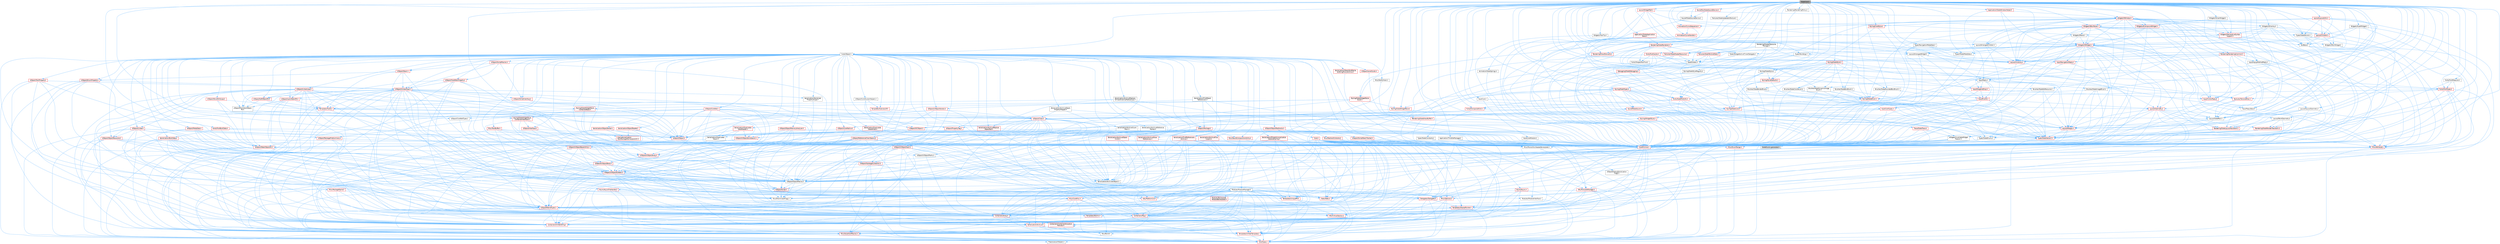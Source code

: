 digraph "SlateCore.h"
{
 // INTERACTIVE_SVG=YES
 // LATEX_PDF_SIZE
  bgcolor="transparent";
  edge [fontname=Helvetica,fontsize=10,labelfontname=Helvetica,labelfontsize=10];
  node [fontname=Helvetica,fontsize=10,shape=box,height=0.2,width=0.4];
  Node1 [id="Node000001",label="SlateCore.h",height=0.2,width=0.4,color="gray40", fillcolor="grey60", style="filled", fontcolor="black",tooltip=" "];
  Node1 -> Node2 [id="edge1_Node000001_Node000002",color="steelblue1",style="solid",tooltip=" "];
  Node2 [id="Node000002",label="Misc/MonolithicHeaderBoilerplate.h",height=0.2,width=0.4,color="grey40", fillcolor="white", style="filled",URL="$d5/d77/MonolithicHeaderBoilerplate_8h.html",tooltip=" "];
  Node2 -> Node3 [id="edge2_Node000002_Node000003",color="steelblue1",style="solid",tooltip=" "];
  Node3 [id="Node000003",label="CoreTypes.h",height=0.2,width=0.4,color="red", fillcolor="#FFF0F0", style="filled",URL="$dc/dec/CoreTypes_8h.html",tooltip=" "];
  Node1 -> Node17 [id="edge3_Node000001_Node000017",color="steelblue1",style="solid",tooltip=" "];
  Node17 [id="Node000017",label="CoreUObject.h",height=0.2,width=0.4,color="grey40", fillcolor="white", style="filled",URL="$d0/ded/CoreUObject_8h.html",tooltip=" "];
  Node17 -> Node2 [id="edge4_Node000017_Node000002",color="steelblue1",style="solid",tooltip=" "];
  Node17 -> Node18 [id="edge5_Node000017_Node000018",color="steelblue1",style="solid",tooltip=" "];
  Node18 [id="Node000018",label="Core.h",height=0.2,width=0.4,color="red", fillcolor="#FFF0F0", style="filled",URL="$d6/dd7/Core_8h.html",tooltip=" "];
  Node18 -> Node2 [id="edge6_Node000018_Node000002",color="steelblue1",style="solid",tooltip=" "];
  Node18 -> Node19 [id="edge7_Node000018_Node000019",color="steelblue1",style="solid",tooltip=" "];
  Node19 [id="Node000019",label="CoreMinimal.h",height=0.2,width=0.4,color="red", fillcolor="#FFF0F0", style="filled",URL="$d7/d67/CoreMinimal_8h.html",tooltip=" "];
  Node19 -> Node3 [id="edge8_Node000019_Node000003",color="steelblue1",style="solid",tooltip=" "];
  Node19 -> Node35 [id="edge9_Node000019_Node000035",color="steelblue1",style="solid",tooltip=" "];
  Node35 [id="Node000035",label="HAL/PlatformCrt.h",height=0.2,width=0.4,color="red", fillcolor="#FFF0F0", style="filled",URL="$d8/d75/PlatformCrt_8h.html",tooltip=" "];
  Node19 -> Node64 [id="edge10_Node000019_Node000064",color="steelblue1",style="solid",tooltip=" "];
  Node64 [id="Node000064",label="Misc/AssertionMacros.h",height=0.2,width=0.4,color="red", fillcolor="#FFF0F0", style="filled",URL="$d0/dfa/AssertionMacros_8h.html",tooltip=" "];
  Node64 -> Node3 [id="edge11_Node000064_Node000003",color="steelblue1",style="solid",tooltip=" "];
  Node64 -> Node8 [id="edge12_Node000064_Node000008",color="steelblue1",style="solid",tooltip=" "];
  Node8 [id="Node000008",label="PreprocessorHelpers.h",height=0.2,width=0.4,color="grey40", fillcolor="white", style="filled",URL="$db/ddb/PreprocessorHelpers_8h.html",tooltip=" "];
  Node19 -> Node101 [id="edge13_Node000019_Node000101",color="steelblue1",style="solid",tooltip=" "];
  Node101 [id="Node000101",label="Templates/UnrealTemplate.h",height=0.2,width=0.4,color="red", fillcolor="#FFF0F0", style="filled",URL="$d4/d24/UnrealTemplate_8h.html",tooltip=" "];
  Node101 -> Node3 [id="edge14_Node000101_Node000003",color="steelblue1",style="solid",tooltip=" "];
  Node19 -> Node114 [id="edge15_Node000019_Node000114",color="steelblue1",style="solid",tooltip=" "];
  Node114 [id="Node000114",label="Containers/ContainerAllocation\lPolicies.h",height=0.2,width=0.4,color="red", fillcolor="#FFF0F0", style="filled",URL="$d7/dff/ContainerAllocationPolicies_8h.html",tooltip=" "];
  Node114 -> Node3 [id="edge16_Node000114_Node000003",color="steelblue1",style="solid",tooltip=" "];
  Node114 -> Node114 [id="edge17_Node000114_Node000114",color="steelblue1",style="solid",tooltip=" "];
  Node114 -> Node64 [id="edge18_Node000114_Node000064",color="steelblue1",style="solid",tooltip=" "];
  Node19 -> Node123 [id="edge19_Node000019_Node000123",color="steelblue1",style="solid",tooltip=" "];
  Node123 [id="Node000123",label="Serialization/Archive.h",height=0.2,width=0.4,color="red", fillcolor="#FFF0F0", style="filled",URL="$d7/d3b/Archive_8h.html",tooltip=" "];
  Node123 -> Node3 [id="edge20_Node000123_Node000003",color="steelblue1",style="solid",tooltip=" "];
  Node123 -> Node64 [id="edge21_Node000123_Node000064",color="steelblue1",style="solid",tooltip=" "];
  Node123 -> Node5 [id="edge22_Node000123_Node000005",color="steelblue1",style="solid",tooltip=" "];
  Node5 [id="Node000005",label="Misc/Build.h",height=0.2,width=0.4,color="grey40", fillcolor="white", style="filled",URL="$d3/dbb/Build_8h.html",tooltip=" "];
  Node123 -> Node101 [id="edge23_Node000123_Node000101",color="steelblue1",style="solid",tooltip=" "];
  Node19 -> Node148 [id="edge24_Node000019_Node000148",color="steelblue1",style="solid",tooltip=" "];
  Node148 [id="Node000148",label="Containers/UnrealString.h",height=0.2,width=0.4,color="red", fillcolor="#FFF0F0", style="filled",URL="$d5/dba/UnrealString_8h.html",tooltip=" "];
  Node19 -> Node152 [id="edge25_Node000019_Node000152",color="steelblue1",style="solid",tooltip=" "];
  Node152 [id="Node000152",label="Containers/Array.h",height=0.2,width=0.4,color="red", fillcolor="#FFF0F0", style="filled",URL="$df/dd0/Array_8h.html",tooltip=" "];
  Node152 -> Node3 [id="edge26_Node000152_Node000003",color="steelblue1",style="solid",tooltip=" "];
  Node152 -> Node64 [id="edge27_Node000152_Node000064",color="steelblue1",style="solid",tooltip=" "];
  Node152 -> Node101 [id="edge28_Node000152_Node000101",color="steelblue1",style="solid",tooltip=" "];
  Node152 -> Node114 [id="edge29_Node000152_Node000114",color="steelblue1",style="solid",tooltip=" "];
  Node152 -> Node123 [id="edge30_Node000152_Node000123",color="steelblue1",style="solid",tooltip=" "];
  Node19 -> Node183 [id="edge31_Node000019_Node000183",color="steelblue1",style="solid",tooltip=" "];
  Node183 [id="Node000183",label="UObject/NameTypes.h",height=0.2,width=0.4,color="red", fillcolor="#FFF0F0", style="filled",URL="$d6/d35/NameTypes_8h.html",tooltip=" "];
  Node183 -> Node3 [id="edge32_Node000183_Node000003",color="steelblue1",style="solid",tooltip=" "];
  Node183 -> Node64 [id="edge33_Node000183_Node000064",color="steelblue1",style="solid",tooltip=" "];
  Node183 -> Node101 [id="edge34_Node000183_Node000101",color="steelblue1",style="solid",tooltip=" "];
  Node183 -> Node148 [id="edge35_Node000183_Node000148",color="steelblue1",style="solid",tooltip=" "];
  Node183 -> Node184 [id="edge36_Node000183_Node000184",color="steelblue1",style="solid",tooltip=" "];
  Node184 [id="Node000184",label="HAL/CriticalSection.h",height=0.2,width=0.4,color="red", fillcolor="#FFF0F0", style="filled",URL="$d6/d90/CriticalSection_8h.html",tooltip=" "];
  Node183 -> Node81 [id="edge37_Node000183_Node000081",color="steelblue1",style="solid",tooltip=" "];
  Node81 [id="Node000081",label="Templates/Atomic.h",height=0.2,width=0.4,color="red", fillcolor="#FFF0F0", style="filled",URL="$d3/d91/Atomic_8h.html",tooltip=" "];
  Node19 -> Node218 [id="edge38_Node000019_Node000218",color="steelblue1",style="solid",tooltip=" "];
  Node218 [id="Node000218",label="Containers/Map.h",height=0.2,width=0.4,color="red", fillcolor="#FFF0F0", style="filled",URL="$df/d79/Map_8h.html",tooltip=" "];
  Node218 -> Node3 [id="edge39_Node000218_Node000003",color="steelblue1",style="solid",tooltip=" "];
  Node218 -> Node148 [id="edge40_Node000218_Node000148",color="steelblue1",style="solid",tooltip=" "];
  Node218 -> Node64 [id="edge41_Node000218_Node000064",color="steelblue1",style="solid",tooltip=" "];
  Node218 -> Node101 [id="edge42_Node000218_Node000101",color="steelblue1",style="solid",tooltip=" "];
  Node19 -> Node239 [id="edge43_Node000019_Node000239",color="steelblue1",style="solid",tooltip=" "];
  Node239 [id="Node000239",label="Templates/SharedPointer.h",height=0.2,width=0.4,color="red", fillcolor="#FFF0F0", style="filled",URL="$d2/d17/SharedPointer_8h.html",tooltip=" "];
  Node239 -> Node3 [id="edge44_Node000239_Node000003",color="steelblue1",style="solid",tooltip=" "];
  Node239 -> Node64 [id="edge45_Node000239_Node000064",color="steelblue1",style="solid",tooltip=" "];
  Node239 -> Node152 [id="edge46_Node000239_Node000152",color="steelblue1",style="solid",tooltip=" "];
  Node239 -> Node218 [id="edge47_Node000239_Node000218",color="steelblue1",style="solid",tooltip=" "];
  Node19 -> Node261 [id="edge48_Node000019_Node000261",color="steelblue1",style="solid",tooltip=" "];
  Node261 [id="Node000261",label="Delegates/Delegate.h",height=0.2,width=0.4,color="red", fillcolor="#FFF0F0", style="filled",URL="$d4/d80/Delegate_8h.html",tooltip=" "];
  Node261 -> Node3 [id="edge49_Node000261_Node000003",color="steelblue1",style="solid",tooltip=" "];
  Node261 -> Node64 [id="edge50_Node000261_Node000064",color="steelblue1",style="solid",tooltip=" "];
  Node261 -> Node183 [id="edge51_Node000261_Node000183",color="steelblue1",style="solid",tooltip=" "];
  Node261 -> Node239 [id="edge52_Node000261_Node000239",color="steelblue1",style="solid",tooltip=" "];
  Node19 -> Node207 [id="edge53_Node000019_Node000207",color="steelblue1",style="solid",tooltip=" "];
  Node207 [id="Node000207",label="Misc/Optional.h",height=0.2,width=0.4,color="red", fillcolor="#FFF0F0", style="filled",URL="$d2/dae/Optional_8h.html",tooltip=" "];
  Node207 -> Node3 [id="edge54_Node000207_Node000003",color="steelblue1",style="solid",tooltip=" "];
  Node207 -> Node64 [id="edge55_Node000207_Node000064",color="steelblue1",style="solid",tooltip=" "];
  Node207 -> Node101 [id="edge56_Node000207_Node000101",color="steelblue1",style="solid",tooltip=" "];
  Node207 -> Node123 [id="edge57_Node000207_Node000123",color="steelblue1",style="solid",tooltip=" "];
  Node19 -> Node211 [id="edge58_Node000019_Node000211",color="steelblue1",style="solid",tooltip=" "];
  Node211 [id="Node000211",label="Templates/UniquePtr.h",height=0.2,width=0.4,color="red", fillcolor="#FFF0F0", style="filled",URL="$de/d1a/UniquePtr_8h.html",tooltip=" "];
  Node211 -> Node3 [id="edge59_Node000211_Node000003",color="steelblue1",style="solid",tooltip=" "];
  Node211 -> Node101 [id="edge60_Node000211_Node000101",color="steelblue1",style="solid",tooltip=" "];
  Node18 -> Node35 [id="edge61_Node000018_Node000035",color="steelblue1",style="solid",tooltip=" "];
  Node18 -> Node184 [id="edge62_Node000018_Node000184",color="steelblue1",style="solid",tooltip=" "];
  Node18 -> Node64 [id="edge63_Node000018_Node000064",color="steelblue1",style="solid",tooltip=" "];
  Node18 -> Node101 [id="edge64_Node000018_Node000101",color="steelblue1",style="solid",tooltip=" "];
  Node18 -> Node114 [id="edge65_Node000018_Node000114",color="steelblue1",style="solid",tooltip=" "];
  Node18 -> Node123 [id="edge66_Node000018_Node000123",color="steelblue1",style="solid",tooltip=" "];
  Node18 -> Node152 [id="edge67_Node000018_Node000152",color="steelblue1",style="solid",tooltip=" "];
  Node18 -> Node148 [id="edge68_Node000018_Node000148",color="steelblue1",style="solid",tooltip=" "];
  Node18 -> Node183 [id="edge69_Node000018_Node000183",color="steelblue1",style="solid",tooltip=" "];
  Node18 -> Node401 [id="edge70_Node000018_Node000401",color="steelblue1",style="solid",tooltip=" "];
  Node401 [id="Node000401",label="Misc/CoreMisc.h",height=0.2,width=0.4,color="red", fillcolor="#FFF0F0", style="filled",URL="$d8/d97/CoreMisc_8h.html",tooltip=" "];
  Node401 -> Node152 [id="edge71_Node000401_Node000152",color="steelblue1",style="solid",tooltip=" "];
  Node401 -> Node114 [id="edge72_Node000401_Node000114",color="steelblue1",style="solid",tooltip=" "];
  Node401 -> Node218 [id="edge73_Node000401_Node000218",color="steelblue1",style="solid",tooltip=" "];
  Node401 -> Node148 [id="edge74_Node000401_Node000148",color="steelblue1",style="solid",tooltip=" "];
  Node401 -> Node3 [id="edge75_Node000401_Node000003",color="steelblue1",style="solid",tooltip=" "];
  Node401 -> Node5 [id="edge76_Node000401_Node000005",color="steelblue1",style="solid",tooltip=" "];
  Node401 -> Node183 [id="edge77_Node000401_Node000183",color="steelblue1",style="solid",tooltip=" "];
  Node18 -> Node218 [id="edge78_Node000018_Node000218",color="steelblue1",style="solid",tooltip=" "];
  Node18 -> Node239 [id="edge79_Node000018_Node000239",color="steelblue1",style="solid",tooltip=" "];
  Node18 -> Node261 [id="edge80_Node000018_Node000261",color="steelblue1",style="solid",tooltip=" "];
  Node18 -> Node211 [id="edge81_Node000018_Node000211",color="steelblue1",style="solid",tooltip=" "];
  Node18 -> Node415 [id="edge82_Node000018_Node000415",color="steelblue1",style="solid",tooltip=" "];
  Node415 [id="Node000415",label="Stats/Stats.h",height=0.2,width=0.4,color="red", fillcolor="#FFF0F0", style="filled",URL="$dc/d09/Stats_8h.html",tooltip=" "];
  Node415 -> Node3 [id="edge83_Node000415_Node000003",color="steelblue1",style="solid",tooltip=" "];
  Node18 -> Node514 [id="edge84_Node000018_Node000514",color="steelblue1",style="solid",tooltip=" "];
  Node514 [id="Node000514",label="HAL/IConsoleManager.h",height=0.2,width=0.4,color="red", fillcolor="#FFF0F0", style="filled",URL="$dd/d0d/IConsoleManager_8h.html",tooltip=" "];
  Node514 -> Node3 [id="edge85_Node000514_Node000003",color="steelblue1",style="solid",tooltip=" "];
  Node514 -> Node64 [id="edge86_Node000514_Node000064",color="steelblue1",style="solid",tooltip=" "];
  Node514 -> Node101 [id="edge87_Node000514_Node000101",color="steelblue1",style="solid",tooltip=" "];
  Node514 -> Node148 [id="edge88_Node000514_Node000148",color="steelblue1",style="solid",tooltip=" "];
  Node514 -> Node261 [id="edge89_Node000514_Node000261",color="steelblue1",style="solid",tooltip=" "];
  Node18 -> Node562 [id="edge90_Node000018_Node000562",color="steelblue1",style="solid",tooltip=" "];
  Node562 [id="Node000562",label="Misc/Attribute.h",height=0.2,width=0.4,color="red", fillcolor="#FFF0F0", style="filled",URL="$d4/d08/Attribute_8h.html",tooltip=" "];
  Node562 -> Node3 [id="edge91_Node000562_Node000003",color="steelblue1",style="solid",tooltip=" "];
  Node562 -> Node239 [id="edge92_Node000562_Node000239",color="steelblue1",style="solid",tooltip=" "];
  Node562 -> Node261 [id="edge93_Node000562_Node000261",color="steelblue1",style="solid",tooltip=" "];
  Node18 -> Node207 [id="edge94_Node000018_Node000207",color="steelblue1",style="solid",tooltip=" "];
  Node18 -> Node52 [id="edge95_Node000018_Node000052",color="steelblue1",style="solid",tooltip=" "];
  Node52 [id="Node000052",label="Misc/EnumClassFlags.h",height=0.2,width=0.4,color="grey40", fillcolor="white", style="filled",URL="$d8/de7/EnumClassFlags_8h.html",tooltip=" "];
  Node18 -> Node563 [id="edge96_Node000018_Node000563",color="steelblue1",style="solid",tooltip=" "];
  Node563 [id="Node000563",label="Misc/EnumRange.h",height=0.2,width=0.4,color="red", fillcolor="#FFF0F0", style="filled",URL="$d6/ddb/EnumRange_8h.html",tooltip=" "];
  Node563 -> Node3 [id="edge97_Node000563_Node000003",color="steelblue1",style="solid",tooltip=" "];
  Node17 -> Node564 [id="edge98_Node000017_Node000564",color="steelblue1",style="solid",tooltip=" "];
  Node564 [id="Node000564",label="Modules/ModuleManager.h",height=0.2,width=0.4,color="grey40", fillcolor="white", style="filled",URL="$d3/dd3/ModuleManager_8h.html",tooltip=" "];
  Node564 -> Node152 [id="edge99_Node000564_Node000152",color="steelblue1",style="solid",tooltip=" "];
  Node564 -> Node114 [id="edge100_Node000564_Node000114",color="steelblue1",style="solid",tooltip=" "];
  Node564 -> Node218 [id="edge101_Node000564_Node000218",color="steelblue1",style="solid",tooltip=" "];
  Node564 -> Node148 [id="edge102_Node000564_Node000148",color="steelblue1",style="solid",tooltip=" "];
  Node564 -> Node3 [id="edge103_Node000564_Node000003",color="steelblue1",style="solid",tooltip=" "];
  Node564 -> Node261 [id="edge104_Node000564_Node000261",color="steelblue1",style="solid",tooltip=" "];
  Node564 -> Node184 [id="edge105_Node000564_Node000184",color="steelblue1",style="solid",tooltip=" "];
  Node564 -> Node35 [id="edge106_Node000564_Node000035",color="steelblue1",style="solid",tooltip=" "];
  Node564 -> Node8 [id="edge107_Node000564_Node000008",color="steelblue1",style="solid",tooltip=" "];
  Node564 -> Node64 [id="edge108_Node000564_Node000064",color="steelblue1",style="solid",tooltip=" "];
  Node564 -> Node5 [id="edge109_Node000564_Node000005",color="steelblue1",style="solid",tooltip=" "];
  Node564 -> Node401 [id="edge110_Node000564_Node000401",color="steelblue1",style="solid",tooltip=" "];
  Node564 -> Node52 [id="edge111_Node000564_Node000052",color="steelblue1",style="solid",tooltip=" "];
  Node564 -> Node207 [id="edge112_Node000564_Node000207",color="steelblue1",style="solid",tooltip=" "];
  Node564 -> Node565 [id="edge113_Node000564_Node000565",color="steelblue1",style="solid",tooltip=" "];
  Node565 [id="Node000565",label="Modules/Boilerplate\l/ModuleBoilerplate.h",height=0.2,width=0.4,color="red", fillcolor="#FFF0F0", style="filled",URL="$df/d4f/ModuleBoilerplate_8h.html",tooltip=" "];
  Node565 -> Node3 [id="edge114_Node000565_Node000003",color="steelblue1",style="solid",tooltip=" "];
  Node565 -> Node183 [id="edge115_Node000565_Node000183",color="steelblue1",style="solid",tooltip=" "];
  Node564 -> Node567 [id="edge116_Node000564_Node000567",color="steelblue1",style="solid",tooltip=" "];
  Node567 [id="Node000567",label="Modules/ModuleInterface.h",height=0.2,width=0.4,color="grey40", fillcolor="white", style="filled",URL="$df/d9e/ModuleInterface_8h.html",tooltip=" "];
  Node567 -> Node3 [id="edge117_Node000567_Node000003",color="steelblue1",style="solid",tooltip=" "];
  Node564 -> Node123 [id="edge118_Node000564_Node000123",color="steelblue1",style="solid",tooltip=" "];
  Node564 -> Node81 [id="edge119_Node000564_Node000081",color="steelblue1",style="solid",tooltip=" "];
  Node564 -> Node239 [id="edge120_Node000564_Node000239",color="steelblue1",style="solid",tooltip=" "];
  Node564 -> Node211 [id="edge121_Node000564_Node000211",color="steelblue1",style="solid",tooltip=" "];
  Node564 -> Node101 [id="edge122_Node000564_Node000101",color="steelblue1",style="solid",tooltip=" "];
  Node564 -> Node183 [id="edge123_Node000564_Node000183",color="steelblue1",style="solid",tooltip=" "];
  Node17 -> Node568 [id="edge124_Node000017_Node000568",color="steelblue1",style="solid",tooltip=" "];
  Node568 [id="Node000568",label="UObject/ScriptInterface.h",height=0.2,width=0.4,color="red", fillcolor="#FFF0F0", style="filled",URL="$da/d56/ScriptInterface_8h.html",tooltip=" "];
  Node568 -> Node569 [id="edge125_Node000568_Node000569",color="steelblue1",style="solid",tooltip=" "];
  Node569 [id="Node000569",label="UObject/UObjectGlobals.h",height=0.2,width=0.4,color="red", fillcolor="#FFF0F0", style="filled",URL="$d0/da9/UObjectGlobals_8h.html",tooltip=" "];
  Node569 -> Node152 [id="edge126_Node000569_Node000152",color="steelblue1",style="solid",tooltip=" "];
  Node569 -> Node114 [id="edge127_Node000569_Node000114",color="steelblue1",style="solid",tooltip=" "];
  Node569 -> Node218 [id="edge128_Node000569_Node000218",color="steelblue1",style="solid",tooltip=" "];
  Node569 -> Node148 [id="edge129_Node000569_Node000148",color="steelblue1",style="solid",tooltip=" "];
  Node569 -> Node3 [id="edge130_Node000569_Node000003",color="steelblue1",style="solid",tooltip=" "];
  Node569 -> Node261 [id="edge131_Node000569_Node000261",color="steelblue1",style="solid",tooltip=" "];
  Node569 -> Node64 [id="edge132_Node000569_Node000064",color="steelblue1",style="solid",tooltip=" "];
  Node569 -> Node52 [id="edge133_Node000569_Node000052",color="steelblue1",style="solid",tooltip=" "];
  Node569 -> Node571 [id="edge134_Node000569_Node000571",color="steelblue1",style="solid",tooltip=" "];
  Node571 [id="Node000571",label="Serialization/ArchiveUObject.h",height=0.2,width=0.4,color="grey40", fillcolor="white", style="filled",URL="$de/ddb/ArchiveUObject_8h.html",tooltip=" "];
  Node571 -> Node123 [id="edge135_Node000571_Node000123",color="steelblue1",style="solid",tooltip=" "];
  Node569 -> Node415 [id="edge136_Node000569_Node000415",color="steelblue1",style="solid",tooltip=" "];
  Node569 -> Node211 [id="edge137_Node000569_Node000211",color="steelblue1",style="solid",tooltip=" "];
  Node569 -> Node101 [id="edge138_Node000569_Node000101",color="steelblue1",style="solid",tooltip=" "];
  Node569 -> Node183 [id="edge139_Node000569_Node000183",color="steelblue1",style="solid",tooltip=" "];
  Node569 -> Node573 [id="edge140_Node000569_Node000573",color="steelblue1",style="solid",tooltip=" "];
  Node573 [id="Node000573",label="UObject/ObjectMacros.h",height=0.2,width=0.4,color="grey40", fillcolor="white", style="filled",URL="$d8/d8d/ObjectMacros_8h.html",tooltip=" "];
  Node573 -> Node52 [id="edge141_Node000573_Node000052",color="steelblue1",style="solid",tooltip=" "];
  Node573 -> Node574 [id="edge142_Node000573_Node000574",color="steelblue1",style="solid",tooltip=" "];
  Node574 [id="Node000574",label="UObject/Script.h",height=0.2,width=0.4,color="red", fillcolor="#FFF0F0", style="filled",URL="$de/dc6/Script_8h.html",tooltip=" "];
  Node574 -> Node261 [id="edge143_Node000574_Node000261",color="steelblue1",style="solid",tooltip=" "];
  Node574 -> Node415 [id="edge144_Node000574_Node000415",color="steelblue1",style="solid",tooltip=" "];
  Node574 -> Node52 [id="edge145_Node000574_Node000052",color="steelblue1",style="solid",tooltip=" "];
  Node574 -> Node401 [id="edge146_Node000574_Node000401",color="steelblue1",style="solid",tooltip=" "];
  Node569 -> Node574 [id="edge147_Node000569_Node000574",color="steelblue1",style="solid",tooltip=" "];
  Node568 -> Node587 [id="edge148_Node000568_Node000587",color="steelblue1",style="solid",tooltip=" "];
  Node587 [id="Node000587",label="Templates/Casts.h",height=0.2,width=0.4,color="red", fillcolor="#FFF0F0", style="filled",URL="$d4/d55/Casts_8h.html",tooltip=" "];
  Node587 -> Node148 [id="edge149_Node000587_Node000148",color="steelblue1",style="solid",tooltip=" "];
  Node587 -> Node3 [id="edge150_Node000587_Node000003",color="steelblue1",style="solid",tooltip=" "];
  Node587 -> Node101 [id="edge151_Node000587_Node000101",color="steelblue1",style="solid",tooltip=" "];
  Node587 -> Node588 [id="edge152_Node000587_Node000588",color="steelblue1",style="solid",tooltip=" "];
  Node588 [id="Node000588",label="UObject/Class.h",height=0.2,width=0.4,color="red", fillcolor="#FFF0F0", style="filled",URL="$d4/d05/Class_8h.html",tooltip=" "];
  Node588 -> Node152 [id="edge153_Node000588_Node000152",color="steelblue1",style="solid",tooltip=" "];
  Node588 -> Node218 [id="edge154_Node000588_Node000218",color="steelblue1",style="solid",tooltip=" "];
  Node588 -> Node148 [id="edge155_Node000588_Node000148",color="steelblue1",style="solid",tooltip=" "];
  Node588 -> Node3 [id="edge156_Node000588_Node000003",color="steelblue1",style="solid",tooltip=" "];
  Node588 -> Node184 [id="edge157_Node000588_Node000184",color="steelblue1",style="solid",tooltip=" "];
  Node588 -> Node35 [id="edge158_Node000588_Node000035",color="steelblue1",style="solid",tooltip=" "];
  Node588 -> Node64 [id="edge159_Node000588_Node000064",color="steelblue1",style="solid",tooltip=" "];
  Node588 -> Node52 [id="edge160_Node000588_Node000052",color="steelblue1",style="solid",tooltip=" "];
  Node588 -> Node207 [id="edge161_Node000588_Node000207",color="steelblue1",style="solid",tooltip=" "];
  Node588 -> Node101 [id="edge162_Node000588_Node000101",color="steelblue1",style="solid",tooltip=" "];
  Node588 -> Node591 [id="edge163_Node000588_Node000591",color="steelblue1",style="solid",tooltip=" "];
  Node591 [id="Node000591",label="UObject/CoreNative.h",height=0.2,width=0.4,color="red", fillcolor="#FFF0F0", style="filled",URL="$db/db9/CoreNative_8h.html",tooltip=" "];
  Node591 -> Node592 [id="edge164_Node000591_Node000592",color="steelblue1",style="solid",tooltip=" "];
  Node592 [id="Node000592",label="UObject/Object.h",height=0.2,width=0.4,color="red", fillcolor="#FFF0F0", style="filled",URL="$db/dbf/Object_8h.html",tooltip=" "];
  Node592 -> Node574 [id="edge165_Node000592_Node000574",color="steelblue1",style="solid",tooltip=" "];
  Node592 -> Node573 [id="edge166_Node000592_Node000573",color="steelblue1",style="solid",tooltip=" "];
  Node592 -> Node593 [id="edge167_Node000592_Node000593",color="steelblue1",style="solid",tooltip=" "];
  Node593 [id="Node000593",label="UObject/UObjectBaseUtility.h",height=0.2,width=0.4,color="red", fillcolor="#FFF0F0", style="filled",URL="$d2/df9/UObjectBaseUtility_8h.html",tooltip=" "];
  Node593 -> Node148 [id="edge168_Node000593_Node000148",color="steelblue1",style="solid",tooltip=" "];
  Node593 -> Node64 [id="edge169_Node000593_Node000064",color="steelblue1",style="solid",tooltip=" "];
  Node593 -> Node52 [id="edge170_Node000593_Node000052",color="steelblue1",style="solid",tooltip=" "];
  Node593 -> Node415 [id="edge171_Node000593_Node000415",color="steelblue1",style="solid",tooltip=" "];
  Node593 -> Node183 [id="edge172_Node000593_Node000183",color="steelblue1",style="solid",tooltip=" "];
  Node593 -> Node596 [id="edge173_Node000593_Node000596",color="steelblue1",style="solid",tooltip=" "];
  Node596 [id="Node000596",label="UObject/UObjectArray.h",height=0.2,width=0.4,color="red", fillcolor="#FFF0F0", style="filled",URL="$d1/dc1/UObjectArray_8h.html",tooltip=" "];
  Node596 -> Node597 [id="edge174_Node000596_Node000597",color="steelblue1",style="solid",tooltip=" "];
  Node597 [id="Node000597",label="UObject/UObjectBase.h",height=0.2,width=0.4,color="red", fillcolor="#FFF0F0", style="filled",URL="$df/d4a/UObjectBase_8h.html",tooltip=" "];
  Node597 -> Node218 [id="edge175_Node000597_Node000218",color="steelblue1",style="solid",tooltip=" "];
  Node597 -> Node148 [id="edge176_Node000597_Node000148",color="steelblue1",style="solid",tooltip=" "];
  Node597 -> Node64 [id="edge177_Node000597_Node000064",color="steelblue1",style="solid",tooltip=" "];
  Node597 -> Node415 [id="edge178_Node000597_Node000415",color="steelblue1",style="solid",tooltip=" "];
  Node597 -> Node183 [id="edge179_Node000597_Node000183",color="steelblue1",style="solid",tooltip=" "];
  Node597 -> Node573 [id="edge180_Node000597_Node000573",color="steelblue1",style="solid",tooltip=" "];
  Node597 -> Node569 [id="edge181_Node000597_Node000569",color="steelblue1",style="solid",tooltip=" "];
  Node593 -> Node597 [id="edge182_Node000593_Node000597",color="steelblue1",style="solid",tooltip=" "];
  Node593 -> Node600 [id="edge183_Node000593_Node000600",color="steelblue1",style="solid",tooltip=" "];
  Node600 [id="Node000600",label="UObject/UObjectMarks.h",height=0.2,width=0.4,color="grey40", fillcolor="white", style="filled",URL="$d1/dff/UObjectMarks_8h.html",tooltip=" "];
  Node600 -> Node152 [id="edge184_Node000600_Node000152",color="steelblue1",style="solid",tooltip=" "];
  Node591 -> Node574 [id="edge185_Node000591_Node000574",color="steelblue1",style="solid",tooltip=" "];
  Node588 -> Node605 [id="edge186_Node000588_Node000605",color="steelblue1",style="solid",tooltip=" "];
  Node605 [id="Node000605",label="UObject/GarbageCollection.h",height=0.2,width=0.4,color="red", fillcolor="#FFF0F0", style="filled",URL="$d1/d85/GarbageCollection_8h.html",tooltip=" "];
  Node605 -> Node148 [id="edge187_Node000605_Node000148",color="steelblue1",style="solid",tooltip=" "];
  Node605 -> Node3 [id="edge188_Node000605_Node000003",color="steelblue1",style="solid",tooltip=" "];
  Node605 -> Node64 [id="edge189_Node000605_Node000064",color="steelblue1",style="solid",tooltip=" "];
  Node605 -> Node415 [id="edge190_Node000605_Node000415",color="steelblue1",style="solid",tooltip=" "];
  Node605 -> Node569 [id="edge191_Node000605_Node000569",color="steelblue1",style="solid",tooltip=" "];
  Node588 -> Node183 [id="edge192_Node000588_Node000183",color="steelblue1",style="solid",tooltip=" "];
  Node588 -> Node592 [id="edge193_Node000588_Node000592",color="steelblue1",style="solid",tooltip=" "];
  Node588 -> Node573 [id="edge194_Node000588_Node000573",color="steelblue1",style="solid",tooltip=" "];
  Node588 -> Node616 [id="edge195_Node000588_Node000616",color="steelblue1",style="solid",tooltip=" "];
  Node616 [id="Node000616",label="UObject/PropertyTag.h",height=0.2,width=0.4,color="red", fillcolor="#FFF0F0", style="filled",URL="$d4/d43/PropertyTag_8h.html",tooltip=" "];
  Node616 -> Node3 [id="edge196_Node000616_Node000003",color="steelblue1",style="solid",tooltip=" "];
  Node616 -> Node183 [id="edge197_Node000616_Node000183",color="steelblue1",style="solid",tooltip=" "];
  Node588 -> Node574 [id="edge198_Node000588_Node000574",color="steelblue1",style="solid",tooltip=" "];
  Node588 -> Node569 [id="edge199_Node000588_Node000569",color="steelblue1",style="solid",tooltip=" "];
  Node587 -> Node592 [id="edge200_Node000587_Node000592",color="steelblue1",style="solid",tooltip=" "];
  Node587 -> Node573 [id="edge201_Node000587_Node000573",color="steelblue1",style="solid",tooltip=" "];
  Node568 -> Node101 [id="edge202_Node000568_Node000101",color="steelblue1",style="solid",tooltip=" "];
  Node17 -> Node574 [id="edge203_Node000017_Node000574",color="steelblue1",style="solid",tooltip=" "];
  Node17 -> Node620 [id="edge204_Node000017_Node000620",color="steelblue1",style="solid",tooltip=" "];
  Node620 [id="Node000620",label="UObject/ScriptMacros.h",height=0.2,width=0.4,color="red", fillcolor="#FFF0F0", style="filled",URL="$d9/d99/ScriptMacros_8h.html",tooltip=" "];
  Node620 -> Node574 [id="edge205_Node000620_Node000574",color="steelblue1",style="solid",tooltip=" "];
  Node620 -> Node568 [id="edge206_Node000620_Node000568",color="steelblue1",style="solid",tooltip=" "];
  Node620 -> Node621 [id="edge207_Node000620_Node000621",color="steelblue1",style="solid",tooltip=" "];
  Node621 [id="Node000621",label="UObject/UnrealType.h",height=0.2,width=0.4,color="red", fillcolor="#FFF0F0", style="filled",URL="$d6/d2f/UnrealType_8h.html",tooltip=" "];
  Node621 -> Node152 [id="edge208_Node000621_Node000152",color="steelblue1",style="solid",tooltip=" "];
  Node621 -> Node114 [id="edge209_Node000621_Node000114",color="steelblue1",style="solid",tooltip=" "];
  Node621 -> Node218 [id="edge210_Node000621_Node000218",color="steelblue1",style="solid",tooltip=" "];
  Node621 -> Node148 [id="edge211_Node000621_Node000148",color="steelblue1",style="solid",tooltip=" "];
  Node621 -> Node64 [id="edge212_Node000621_Node000064",color="steelblue1",style="solid",tooltip=" "];
  Node621 -> Node52 [id="edge213_Node000621_Node000052",color="steelblue1",style="solid",tooltip=" "];
  Node621 -> Node207 [id="edge214_Node000621_Node000207",color="steelblue1",style="solid",tooltip=" "];
  Node621 -> Node123 [id="edge215_Node000621_Node000123",color="steelblue1",style="solid",tooltip=" "];
  Node621 -> Node622 [id="edge216_Node000621_Node000622",color="steelblue1",style="solid",tooltip=" "];
  Node622 [id="Node000622",label="Serialization/Serialized\lPropertyScope.h",height=0.2,width=0.4,color="grey40", fillcolor="white", style="filled",URL="$d0/d29/SerializedPropertyScope_8h.html",tooltip=" "];
  Node622 -> Node123 [id="edge217_Node000622_Node000123",color="steelblue1",style="solid",tooltip=" "];
  Node621 -> Node587 [id="edge218_Node000621_Node000587",color="steelblue1",style="solid",tooltip=" "];
  Node621 -> Node239 [id="edge219_Node000621_Node000239",color="steelblue1",style="solid",tooltip=" "];
  Node621 -> Node101 [id="edge220_Node000621_Node000101",color="steelblue1",style="solid",tooltip=" "];
  Node621 -> Node588 [id="edge221_Node000621_Node000588",color="steelblue1",style="solid",tooltip=" "];
  Node621 -> Node624 [id="edge222_Node000621_Node000624",color="steelblue1",style="solid",tooltip=" "];
  Node624 [id="Node000624",label="UObject/LazyObjectPtr.h",height=0.2,width=0.4,color="red", fillcolor="#FFF0F0", style="filled",URL="$d0/d2a/LazyObjectPtr_8h.html",tooltip=" "];
  Node624 -> Node148 [id="edge223_Node000624_Node000148",color="steelblue1",style="solid",tooltip=" "];
  Node624 -> Node123 [id="edge224_Node000624_Node000123",color="steelblue1",style="solid",tooltip=" "];
  Node624 -> Node587 [id="edge225_Node000624_Node000587",color="steelblue1",style="solid",tooltip=" "];
  Node624 -> Node101 [id="edge226_Node000624_Node000101",color="steelblue1",style="solid",tooltip=" "];
  Node624 -> Node592 [id="edge227_Node000624_Node000592",color="steelblue1",style="solid",tooltip=" "];
  Node624 -> Node607 [id="edge228_Node000624_Node000607",color="steelblue1",style="solid",tooltip=" "];
  Node607 [id="Node000607",label="UObject/PersistentObject\lPtr.h",height=0.2,width=0.4,color="grey40", fillcolor="white", style="filled",URL="$d0/dda/PersistentObjectPtr_8h.html",tooltip=" "];
  Node607 -> Node592 [id="edge229_Node000607_Node000592",color="steelblue1",style="solid",tooltip=" "];
  Node607 -> Node608 [id="edge230_Node000607_Node000608",color="steelblue1",style="solid",tooltip=" "];
  Node608 [id="Node000608",label="UObject/WeakObjectPtr.h",height=0.2,width=0.4,color="red", fillcolor="#FFF0F0", style="filled",URL="$d6/d96/WeakObjectPtr_8h.html",tooltip=" "];
  Node608 -> Node3 [id="edge231_Node000608_Node000003",color="steelblue1",style="solid",tooltip=" "];
  Node608 -> Node64 [id="edge232_Node000608_Node000064",color="steelblue1",style="solid",tooltip=" "];
  Node608 -> Node101 [id="edge233_Node000608_Node000101",color="steelblue1",style="solid",tooltip=" "];
  Node608 -> Node596 [id="edge234_Node000608_Node000596",color="steelblue1",style="solid",tooltip=" "];
  Node621 -> Node183 [id="edge235_Node000621_Node000183",color="steelblue1",style="solid",tooltip=" "];
  Node621 -> Node592 [id="edge236_Node000621_Node000592",color="steelblue1",style="solid",tooltip=" "];
  Node621 -> Node573 [id="edge237_Node000621_Node000573",color="steelblue1",style="solid",tooltip=" "];
  Node621 -> Node607 [id="edge238_Node000621_Node000607",color="steelblue1",style="solid",tooltip=" "];
  Node621 -> Node616 [id="edge239_Node000621_Node000616",color="steelblue1",style="solid",tooltip=" "];
  Node621 -> Node568 [id="edge240_Node000621_Node000568",color="steelblue1",style="solid",tooltip=" "];
  Node621 -> Node625 [id="edge241_Node000621_Node000625",color="steelblue1",style="solid",tooltip=" "];
  Node625 [id="Node000625",label="UObject/SoftObjectPtr.h",height=0.2,width=0.4,color="red", fillcolor="#FFF0F0", style="filled",URL="$d8/d46/SoftObjectPtr_8h.html",tooltip=" "];
  Node625 -> Node592 [id="edge242_Node000625_Node000592",color="steelblue1",style="solid",tooltip=" "];
  Node625 -> Node587 [id="edge243_Node000625_Node000587",color="steelblue1",style="solid",tooltip=" "];
  Node625 -> Node607 [id="edge244_Node000625_Node000607",color="steelblue1",style="solid",tooltip=" "];
  Node621 -> Node569 [id="edge245_Node000621_Node000569",color="steelblue1",style="solid",tooltip=" "];
  Node621 -> Node608 [id="edge246_Node000621_Node000608",color="steelblue1",style="solid",tooltip=" "];
  Node620 -> Node634 [id="edge247_Node000620_Node000634",color="steelblue1",style="solid",tooltip=" "];
  Node634 [id="Node000634",label="UObject/Stack.h",height=0.2,width=0.4,color="red", fillcolor="#FFF0F0", style="filled",URL="$dc/db6/Stack_8h.html",tooltip=" "];
  Node634 -> Node574 [id="edge248_Node000634_Node000574",color="steelblue1",style="solid",tooltip=" "];
  Node634 -> Node401 [id="edge249_Node000634_Node000401",color="steelblue1",style="solid",tooltip=" "];
  Node634 -> Node587 [id="edge250_Node000634_Node000587",color="steelblue1",style="solid",tooltip=" "];
  Node634 -> Node621 [id="edge251_Node000634_Node000621",color="steelblue1",style="solid",tooltip=" "];
  Node634 -> Node635 [id="edge252_Node000634_Node000635",color="steelblue1",style="solid",tooltip=" "];
  Node635 [id="Node000635",label="UObject/EnumProperty.h",height=0.2,width=0.4,color="red", fillcolor="#FFF0F0", style="filled",URL="$de/d91/EnumProperty_8h.html",tooltip=" "];
  Node635 -> Node152 [id="edge253_Node000635_Node000152",color="steelblue1",style="solid",tooltip=" "];
  Node635 -> Node148 [id="edge254_Node000635_Node000148",color="steelblue1",style="solid",tooltip=" "];
  Node635 -> Node64 [id="edge255_Node000635_Node000064",color="steelblue1",style="solid",tooltip=" "];
  Node635 -> Node183 [id="edge256_Node000635_Node000183",color="steelblue1",style="solid",tooltip=" "];
  Node635 -> Node573 [id="edge257_Node000635_Node000573",color="steelblue1",style="solid",tooltip=" "];
  Node635 -> Node621 [id="edge258_Node000635_Node000621",color="steelblue1",style="solid",tooltip=" "];
  Node620 -> Node636 [id="edge259_Node000620_Node000636",color="steelblue1",style="solid",tooltip=" "];
  Node636 [id="Node000636",label="UObject/FieldPathProperty.h",height=0.2,width=0.4,color="red", fillcolor="#FFF0F0", style="filled",URL="$d9/d38/FieldPathProperty_8h.html",tooltip=" "];
  Node636 -> Node152 [id="edge260_Node000636_Node000152",color="steelblue1",style="solid",tooltip=" "];
  Node636 -> Node148 [id="edge261_Node000636_Node000148",color="steelblue1",style="solid",tooltip=" "];
  Node636 -> Node3 [id="edge262_Node000636_Node000003",color="steelblue1",style="solid",tooltip=" "];
  Node636 -> Node183 [id="edge263_Node000636_Node000183",color="steelblue1",style="solid",tooltip=" "];
  Node636 -> Node573 [id="edge264_Node000636_Node000573",color="steelblue1",style="solid",tooltip=" "];
  Node636 -> Node569 [id="edge265_Node000636_Node000569",color="steelblue1",style="solid",tooltip=" "];
  Node636 -> Node621 [id="edge266_Node000636_Node000621",color="steelblue1",style="solid",tooltip=" "];
  Node17 -> Node573 [id="edge267_Node000017_Node000573",color="steelblue1",style="solid",tooltip=" "];
  Node17 -> Node569 [id="edge268_Node000017_Node000569",color="steelblue1",style="solid",tooltip=" "];
  Node17 -> Node600 [id="edge269_Node000017_Node000600",color="steelblue1",style="solid",tooltip=" "];
  Node17 -> Node597 [id="edge270_Node000017_Node000597",color="steelblue1",style="solid",tooltip=" "];
  Node17 -> Node593 [id="edge271_Node000017_Node000593",color="steelblue1",style="solid",tooltip=" "];
  Node17 -> Node596 [id="edge272_Node000017_Node000596",color="steelblue1",style="solid",tooltip=" "];
  Node17 -> Node629 [id="edge273_Node000017_Node000629",color="steelblue1",style="solid",tooltip=" "];
  Node629 [id="Node000629",label="UObject/UObjectHash.h",height=0.2,width=0.4,color="red", fillcolor="#FFF0F0", style="filled",URL="$d2/ddf/UObjectHash_8h.html",tooltip=" "];
  Node629 -> Node152 [id="edge274_Node000629_Node000152",color="steelblue1",style="solid",tooltip=" "];
  Node629 -> Node218 [id="edge275_Node000629_Node000218",color="steelblue1",style="solid",tooltip=" "];
  Node629 -> Node148 [id="edge276_Node000629_Node000148",color="steelblue1",style="solid",tooltip=" "];
  Node629 -> Node3 [id="edge277_Node000629_Node000003",color="steelblue1",style="solid",tooltip=" "];
  Node629 -> Node415 [id="edge278_Node000629_Node000415",color="steelblue1",style="solid",tooltip=" "];
  Node629 -> Node183 [id="edge279_Node000629_Node000183",color="steelblue1",style="solid",tooltip=" "];
  Node629 -> Node573 [id="edge280_Node000629_Node000573",color="steelblue1",style="solid",tooltip=" "];
  Node629 -> Node596 [id="edge281_Node000629_Node000596",color="steelblue1",style="solid",tooltip=" "];
  Node17 -> Node608 [id="edge282_Node000017_Node000608",color="steelblue1",style="solid",tooltip=" "];
  Node17 -> Node592 [id="edge283_Node000017_Node000592",color="steelblue1",style="solid",tooltip=" "];
  Node17 -> Node591 [id="edge284_Node000017_Node000591",color="steelblue1",style="solid",tooltip=" "];
  Node17 -> Node638 [id="edge285_Node000017_Node000638",color="steelblue1",style="solid",tooltip=" "];
  Node638 [id="Node000638",label="UObject/UObjectIterator.h",height=0.2,width=0.4,color="red", fillcolor="#FFF0F0", style="filled",URL="$df/d91/UObjectIterator_8h.html",tooltip=" "];
  Node638 -> Node19 [id="edge286_Node000638_Node000019",color="steelblue1",style="solid",tooltip=" "];
  Node638 -> Node629 [id="edge287_Node000638_Node000629",color="steelblue1",style="solid",tooltip=" "];
  Node638 -> Node596 [id="edge288_Node000638_Node000596",color="steelblue1",style="solid",tooltip=" "];
  Node638 -> Node592 [id="edge289_Node000638_Node000592",color="steelblue1",style="solid",tooltip=" "];
  Node638 -> Node588 [id="edge290_Node000638_Node000588",color="steelblue1",style="solid",tooltip=" "];
  Node17 -> Node640 [id="edge291_Node000017_Node000640",color="steelblue1",style="solid",tooltip=" "];
  Node640 [id="Node000640",label="UObject/CoreNetTypes.h",height=0.2,width=0.4,color="grey40", fillcolor="white", style="filled",URL="$d1/dfa/CoreNetTypes_8h.html",tooltip=" "];
  Node640 -> Node573 [id="edge292_Node000640_Node000573",color="steelblue1",style="solid",tooltip=" "];
  Node17 -> Node641 [id="edge293_Node000017_Node000641",color="steelblue1",style="solid",tooltip=" "];
  Node641 [id="Node000641",label="UObject/CoreNet.h",height=0.2,width=0.4,color="red", fillcolor="#FFF0F0", style="filled",URL="$da/d1a/CoreNet_8h.html",tooltip=" "];
  Node641 -> Node152 [id="edge294_Node000641_Node000152",color="steelblue1",style="solid",tooltip=" "];
  Node641 -> Node218 [id="edge295_Node000641_Node000218",color="steelblue1",style="solid",tooltip=" "];
  Node641 -> Node148 [id="edge296_Node000641_Node000148",color="steelblue1",style="solid",tooltip=" "];
  Node641 -> Node261 [id="edge297_Node000641_Node000261",color="steelblue1",style="solid",tooltip=" "];
  Node641 -> Node64 [id="edge298_Node000641_Node000064",color="steelblue1",style="solid",tooltip=" "];
  Node641 -> Node239 [id="edge299_Node000641_Node000239",color="steelblue1",style="solid",tooltip=" "];
  Node641 -> Node588 [id="edge300_Node000641_Node000588",color="steelblue1",style="solid",tooltip=" "];
  Node641 -> Node640 [id="edge301_Node000641_Node000640",color="steelblue1",style="solid",tooltip=" "];
  Node641 -> Node592 [id="edge302_Node000641_Node000592",color="steelblue1",style="solid",tooltip=" "];
  Node641 -> Node573 [id="edge303_Node000641_Node000573",color="steelblue1",style="solid",tooltip=" "];
  Node641 -> Node569 [id="edge304_Node000641_Node000569",color="steelblue1",style="solid",tooltip=" "];
  Node641 -> Node608 [id="edge305_Node000641_Node000608",color="steelblue1",style="solid",tooltip=" "];
  Node17 -> Node571 [id="edge306_Node000017_Node000571",color="steelblue1",style="solid",tooltip=" "];
  Node17 -> Node605 [id="edge307_Node000017_Node000605",color="steelblue1",style="solid",tooltip=" "];
  Node17 -> Node642 [id="edge308_Node000017_Node000642",color="steelblue1",style="solid",tooltip=" "];
  Node642 [id="Node000642",label="Misc/TextBuffer.h",height=0.2,width=0.4,color="red", fillcolor="#FFF0F0", style="filled",URL="$d6/d3f/TextBuffer_8h.html",tooltip=" "];
  Node642 -> Node148 [id="edge309_Node000642_Node000148",color="steelblue1",style="solid",tooltip=" "];
  Node642 -> Node19 [id="edge310_Node000642_Node000019",color="steelblue1",style="solid",tooltip=" "];
  Node642 -> Node183 [id="edge311_Node000642_Node000183",color="steelblue1",style="solid",tooltip=" "];
  Node642 -> Node592 [id="edge312_Node000642_Node000592",color="steelblue1",style="solid",tooltip=" "];
  Node642 -> Node573 [id="edge313_Node000642_Node000573",color="steelblue1",style="solid",tooltip=" "];
  Node642 -> Node569 [id="edge314_Node000642_Node000569",color="steelblue1",style="solid",tooltip=" "];
  Node17 -> Node588 [id="edge315_Node000017_Node000588",color="steelblue1",style="solid",tooltip=" "];
  Node17 -> Node643 [id="edge316_Node000017_Node000643",color="steelblue1",style="solid",tooltip=" "];
  Node643 [id="Node000643",label="Templates/SubclassOf.h",height=0.2,width=0.4,color="red", fillcolor="#FFF0F0", style="filled",URL="$d5/db4/SubclassOf_8h.html",tooltip=" "];
  Node643 -> Node588 [id="edge317_Node000643_Node000588",color="steelblue1",style="solid",tooltip=" "];
  Node17 -> Node644 [id="edge318_Node000017_Node000644",color="steelblue1",style="solid",tooltip=" "];
  Node644 [id="Node000644",label="Serialization/PropertyLocalization\lDataGathering.h",height=0.2,width=0.4,color="red", fillcolor="#FFF0F0", style="filled",URL="$d7/d2c/PropertyLocalizationDataGathering_8h.html",tooltip=" "];
  Node644 -> Node152 [id="edge319_Node000644_Node000152",color="steelblue1",style="solid",tooltip=" "];
  Node644 -> Node218 [id="edge320_Node000644_Node000218",color="steelblue1",style="solid",tooltip=" "];
  Node644 -> Node148 [id="edge321_Node000644_Node000148",color="steelblue1",style="solid",tooltip=" "];
  Node644 -> Node19 [id="edge322_Node000644_Node000019",color="steelblue1",style="solid",tooltip=" "];
  Node644 -> Node52 [id="edge323_Node000644_Node000052",color="steelblue1",style="solid",tooltip=" "];
  Node644 -> Node211 [id="edge324_Node000644_Node000211",color="steelblue1",style="solid",tooltip=" "];
  Node17 -> Node647 [id="edge325_Node000017_Node000647",color="steelblue1",style="solid",tooltip=" "];
  Node647 [id="Node000647",label="UObject/StructOnScope.h",height=0.2,width=0.4,color="red", fillcolor="#FFF0F0", style="filled",URL="$df/dbd/StructOnScope_8h.html",tooltip=" "];
  Node647 -> Node588 [id="edge326_Node000647_Node000588",color="steelblue1",style="solid",tooltip=" "];
  Node647 -> Node608 [id="edge327_Node000647_Node000608",color="steelblue1",style="solid",tooltip=" "];
  Node647 -> Node587 [id="edge328_Node000647_Node000587",color="steelblue1",style="solid",tooltip=" "];
  Node17 -> Node587 [id="edge329_Node000017_Node000587",color="steelblue1",style="solid",tooltip=" "];
  Node17 -> Node607 [id="edge330_Node000017_Node000607",color="steelblue1",style="solid",tooltip=" "];
  Node17 -> Node624 [id="edge331_Node000017_Node000624",color="steelblue1",style="solid",tooltip=" "];
  Node17 -> Node625 [id="edge332_Node000017_Node000625",color="steelblue1",style="solid",tooltip=" "];
  Node17 -> Node648 [id="edge333_Node000017_Node000648",color="steelblue1",style="solid",tooltip=" "];
  Node648 [id="Node000648",label="UObject/Interface.h",height=0.2,width=0.4,color="red", fillcolor="#FFF0F0", style="filled",URL="$d7/d91/Interface_8h.html",tooltip=" "];
  Node648 -> Node592 [id="edge334_Node000648_Node000592",color="steelblue1",style="solid",tooltip=" "];
  Node648 -> Node573 [id="edge335_Node000648_Node000573",color="steelblue1",style="solid",tooltip=" "];
  Node648 -> Node569 [id="edge336_Node000648_Node000569",color="steelblue1",style="solid",tooltip=" "];
  Node17 -> Node649 [id="edge337_Node000017_Node000649",color="steelblue1",style="solid",tooltip=" "];
  Node649 [id="Node000649",label="UObject/LevelGuids.h",height=0.2,width=0.4,color="red", fillcolor="#FFF0F0", style="filled",URL="$d1/ddb/LevelGuids_8h.html",tooltip=" "];
  Node649 -> Node19 [id="edge338_Node000649_Node000019",color="steelblue1",style="solid",tooltip=" "];
  Node17 -> Node650 [id="edge339_Node000017_Node000650",color="steelblue1",style="solid",tooltip=" "];
  Node650 [id="Node000650",label="UObject/Package.h",height=0.2,width=0.4,color="red", fillcolor="#FFF0F0", style="filled",URL="$dd/d79/Package_8h.html",tooltip=" "];
  Node650 -> Node152 [id="edge340_Node000650_Node000152",color="steelblue1",style="solid",tooltip=" "];
  Node650 -> Node19 [id="edge341_Node000650_Node000019",color="steelblue1",style="solid",tooltip=" "];
  Node650 -> Node261 [id="edge342_Node000650_Node000261",color="steelblue1",style="solid",tooltip=" "];
  Node650 -> Node64 [id="edge343_Node000650_Node000064",color="steelblue1",style="solid",tooltip=" "];
  Node650 -> Node652 [id="edge344_Node000650_Node000652",color="steelblue1",style="solid",tooltip=" "];
  Node652 [id="Node000652",label="Misc/WorldCompositionUtility.h",height=0.2,width=0.4,color="red", fillcolor="#FFF0F0", style="filled",URL="$d4/de1/WorldCompositionUtility_8h.html",tooltip=" "];
  Node652 -> Node152 [id="edge345_Node000652_Node000152",color="steelblue1",style="solid",tooltip=" "];
  Node652 -> Node148 [id="edge346_Node000652_Node000148",color="steelblue1",style="solid",tooltip=" "];
  Node652 -> Node19 [id="edge347_Node000652_Node000019",color="steelblue1",style="solid",tooltip=" "];
  Node652 -> Node3 [id="edge348_Node000652_Node000003",color="steelblue1",style="solid",tooltip=" "];
  Node650 -> Node211 [id="edge349_Node000650_Node000211",color="steelblue1",style="solid",tooltip=" "];
  Node650 -> Node101 [id="edge350_Node000650_Node000101",color="steelblue1",style="solid",tooltip=" "];
  Node650 -> Node183 [id="edge351_Node000650_Node000183",color="steelblue1",style="solid",tooltip=" "];
  Node650 -> Node592 [id="edge352_Node000650_Node000592",color="steelblue1",style="solid",tooltip=" "];
  Node650 -> Node573 [id="edge353_Node000650_Node000573",color="steelblue1",style="solid",tooltip=" "];
  Node650 -> Node569 [id="edge354_Node000650_Node000569",color="steelblue1",style="solid",tooltip=" "];
  Node17 -> Node654 [id="edge355_Node000017_Node000654",color="steelblue1",style="solid",tooltip=" "];
  Node654 [id="Node000654",label="UObject/MetaData.h",height=0.2,width=0.4,color="red", fillcolor="#FFF0F0", style="filled",URL="$dd/d46/MetaData_8h.html",tooltip=" "];
  Node654 -> Node218 [id="edge356_Node000654_Node000218",color="steelblue1",style="solid",tooltip=" "];
  Node654 -> Node148 [id="edge357_Node000654_Node000148",color="steelblue1",style="solid",tooltip=" "];
  Node654 -> Node183 [id="edge358_Node000654_Node000183",color="steelblue1",style="solid",tooltip=" "];
  Node654 -> Node592 [id="edge359_Node000654_Node000592",color="steelblue1",style="solid",tooltip=" "];
  Node654 -> Node573 [id="edge360_Node000654_Node000573",color="steelblue1",style="solid",tooltip=" "];
  Node654 -> Node569 [id="edge361_Node000654_Node000569",color="steelblue1",style="solid",tooltip=" "];
  Node654 -> Node608 [id="edge362_Node000654_Node000608",color="steelblue1",style="solid",tooltip=" "];
  Node17 -> Node656 [id="edge363_Node000017_Node000656",color="steelblue1",style="solid",tooltip=" "];
  Node656 [id="Node000656",label="UObject/DebugSerialization\lFlags.h",height=0.2,width=0.4,color="grey40", fillcolor="white", style="filled",URL="$d7/da1/DebugSerializationFlags_8h.html",tooltip=" "];
  Node656 -> Node3 [id="edge364_Node000656_Node000003",color="steelblue1",style="solid",tooltip=" "];
  Node17 -> Node616 [id="edge365_Node000017_Node000616",color="steelblue1",style="solid",tooltip=" "];
  Node17 -> Node622 [id="edge366_Node000017_Node000622",color="steelblue1",style="solid",tooltip=" "];
  Node17 -> Node621 [id="edge367_Node000017_Node000621",color="steelblue1",style="solid",tooltip=" "];
  Node17 -> Node635 [id="edge368_Node000017_Node000635",color="steelblue1",style="solid",tooltip=" "];
  Node17 -> Node657 [id="edge369_Node000017_Node000657",color="steelblue1",style="solid",tooltip=" "];
  Node657 [id="Node000657",label="UObject/TextProperty.h",height=0.2,width=0.4,color="red", fillcolor="#FFF0F0", style="filled",URL="$d5/d51/TextProperty_8h.html",tooltip=" "];
  Node657 -> Node148 [id="edge370_Node000657_Node000148",color="steelblue1",style="solid",tooltip=" "];
  Node657 -> Node3 [id="edge371_Node000657_Node000003",color="steelblue1",style="solid",tooltip=" "];
  Node657 -> Node183 [id="edge372_Node000657_Node000183",color="steelblue1",style="solid",tooltip=" "];
  Node657 -> Node573 [id="edge373_Node000657_Node000573",color="steelblue1",style="solid",tooltip=" "];
  Node657 -> Node569 [id="edge374_Node000657_Node000569",color="steelblue1",style="solid",tooltip=" "];
  Node657 -> Node621 [id="edge375_Node000657_Node000621",color="steelblue1",style="solid",tooltip=" "];
  Node17 -> Node636 [id="edge376_Node000017_Node000636",color="steelblue1",style="solid",tooltip=" "];
  Node17 -> Node634 [id="edge377_Node000017_Node000634",color="steelblue1",style="solid",tooltip=" "];
  Node17 -> Node658 [id="edge378_Node000017_Node000658",color="steelblue1",style="solid",tooltip=" "];
  Node658 [id="Node000658",label="UObject/ObjectRedirector.h",height=0.2,width=0.4,color="red", fillcolor="#FFF0F0", style="filled",URL="$de/d64/ObjectRedirector_8h.html",tooltip=" "];
  Node658 -> Node152 [id="edge379_Node000658_Node000152",color="steelblue1",style="solid",tooltip=" "];
  Node658 -> Node218 [id="edge380_Node000658_Node000218",color="steelblue1",style="solid",tooltip=" "];
  Node658 -> Node19 [id="edge381_Node000658_Node000019",color="steelblue1",style="solid",tooltip=" "];
  Node658 -> Node3 [id="edge382_Node000658_Node000003",color="steelblue1",style="solid",tooltip=" "];
  Node658 -> Node592 [id="edge383_Node000658_Node000592",color="steelblue1",style="solid",tooltip=" "];
  Node658 -> Node573 [id="edge384_Node000658_Node000573",color="steelblue1",style="solid",tooltip=" "];
  Node658 -> Node569 [id="edge385_Node000658_Node000569",color="steelblue1",style="solid",tooltip=" "];
  Node17 -> Node659 [id="edge386_Node000017_Node000659",color="steelblue1",style="solid",tooltip=" "];
  Node659 [id="Node000659",label="UObject/UObjectAnnotation.h",height=0.2,width=0.4,color="red", fillcolor="#FFF0F0", style="filled",URL="$d9/d17/UObjectAnnotation_8h.html",tooltip=" "];
  Node659 -> Node596 [id="edge387_Node000659_Node000596",color="steelblue1",style="solid",tooltip=" "];
  Node659 -> Node593 [id="edge388_Node000659_Node000593",color="steelblue1",style="solid",tooltip=" "];
  Node17 -> Node660 [id="edge389_Node000017_Node000660",color="steelblue1",style="solid",tooltip=" "];
  Node660 [id="Node000660",label="UObject/ObjectMemoryAnalyzer.h",height=0.2,width=0.4,color="red", fillcolor="#FFF0F0", style="filled",URL="$d7/d08/ObjectMemoryAnalyzer_8h.html",tooltip=" "];
  Node660 -> Node152 [id="edge390_Node000660_Node000152",color="steelblue1",style="solid",tooltip=" "];
  Node660 -> Node148 [id="edge391_Node000660_Node000148",color="steelblue1",style="solid",tooltip=" "];
  Node660 -> Node19 [id="edge392_Node000660_Node000019",color="steelblue1",style="solid",tooltip=" "];
  Node660 -> Node35 [id="edge393_Node000660_Node000035",color="steelblue1",style="solid",tooltip=" "];
  Node660 -> Node64 [id="edge394_Node000660_Node000064",color="steelblue1",style="solid",tooltip=" "];
  Node660 -> Node659 [id="edge395_Node000660_Node000659",color="steelblue1",style="solid",tooltip=" "];
  Node17 -> Node661 [id="edge396_Node000017_Node000661",color="steelblue1",style="solid",tooltip=" "];
  Node661 [id="Node000661",label="UObject/ReferenceChainSearch.h",height=0.2,width=0.4,color="red", fillcolor="#FFF0F0", style="filled",URL="$d3/db7/ReferenceChainSearch_8h.html",tooltip=" "];
  Node661 -> Node152 [id="edge397_Node000661_Node000152",color="steelblue1",style="solid",tooltip=" "];
  Node661 -> Node218 [id="edge398_Node000661_Node000218",color="steelblue1",style="solid",tooltip=" "];
  Node661 -> Node148 [id="edge399_Node000661_Node000148",color="steelblue1",style="solid",tooltip=" "];
  Node661 -> Node19 [id="edge400_Node000661_Node000019",color="steelblue1",style="solid",tooltip=" "];
  Node661 -> Node3 [id="edge401_Node000661_Node000003",color="steelblue1",style="solid",tooltip=" "];
  Node661 -> Node35 [id="edge402_Node000661_Node000035",color="steelblue1",style="solid",tooltip=" "];
  Node661 -> Node64 [id="edge403_Node000661_Node000064",color="steelblue1",style="solid",tooltip=" "];
  Node661 -> Node52 [id="edge404_Node000661_Node000052",color="steelblue1",style="solid",tooltip=" "];
  Node661 -> Node605 [id="edge405_Node000661_Node000605",color="steelblue1",style="solid",tooltip=" "];
  Node661 -> Node183 [id="edge406_Node000661_Node000183",color="steelblue1",style="solid",tooltip=" "];
  Node661 -> Node573 [id="edge407_Node000661_Node000573",color="steelblue1",style="solid",tooltip=" "];
  Node661 -> Node569 [id="edge408_Node000661_Node000569",color="steelblue1",style="solid",tooltip=" "];
  Node17 -> Node678 [id="edge409_Node000017_Node000678",color="steelblue1",style="solid",tooltip=" "];
  Node678 [id="Node000678",label="Async/AsyncFileHandle.h",height=0.2,width=0.4,color="red", fillcolor="#FFF0F0", style="filled",URL="$df/dc4/AsyncFileHandle_8h.html",tooltip=" "];
  Node678 -> Node3 [id="edge410_Node000678_Node000003",color="steelblue1",style="solid",tooltip=" "];
  Node678 -> Node64 [id="edge411_Node000678_Node000064",color="steelblue1",style="solid",tooltip=" "];
  Node678 -> Node415 [id="edge412_Node000678_Node000415",color="steelblue1",style="solid",tooltip=" "];
  Node17 -> Node679 [id="edge413_Node000017_Node000679",color="steelblue1",style="solid",tooltip=" "];
  Node679 [id="Node000679",label="Internationalization\l/TextPackageNamespaceUtil.h",height=0.2,width=0.4,color="red", fillcolor="#FFF0F0", style="filled",URL="$d4/d62/TextPackageNamespaceUtil_8h.html",tooltip=" "];
  Node679 -> Node148 [id="edge414_Node000679_Node000148",color="steelblue1",style="solid",tooltip=" "];
  Node679 -> Node19 [id="edge415_Node000679_Node000019",color="steelblue1",style="solid",tooltip=" "];
  Node17 -> Node681 [id="edge416_Node000017_Node000681",color="steelblue1",style="solid",tooltip=" "];
  Node681 [id="Node000681",label="Serialization/ArchiveCount\lMem.h",height=0.2,width=0.4,color="grey40", fillcolor="white", style="filled",URL="$dc/dfd/ArchiveCountMem_8h.html",tooltip=" "];
  Node681 -> Node19 [id="edge417_Node000681_Node000019",color="steelblue1",style="solid",tooltip=" "];
  Node681 -> Node592 [id="edge418_Node000681_Node000592",color="steelblue1",style="solid",tooltip=" "];
  Node681 -> Node571 [id="edge419_Node000681_Node000571",color="steelblue1",style="solid",tooltip=" "];
  Node17 -> Node682 [id="edge420_Node000017_Node000682",color="steelblue1",style="solid",tooltip=" "];
  Node682 [id="Node000682",label="Serialization/ObjectAndName\lAsStringProxyArchive.h",height=0.2,width=0.4,color="red", fillcolor="#FFF0F0", style="filled",URL="$d1/d2d/ObjectAndNameAsStringProxyArchive_8h.html",tooltip=" "];
  Node682 -> Node19 [id="edge421_Node000682_Node000019",color="steelblue1",style="solid",tooltip=" "];
  Node17 -> Node683 [id="edge422_Node000017_Node000683",color="steelblue1",style="solid",tooltip=" "];
  Node683 [id="Node000683",label="Serialization/ObjectWriter.h",height=0.2,width=0.4,color="red", fillcolor="#FFF0F0", style="filled",URL="$db/dfd/ObjectWriter_8h.html",tooltip=" "];
  Node683 -> Node152 [id="edge423_Node000683_Node000152",color="steelblue1",style="solid",tooltip=" "];
  Node683 -> Node148 [id="edge424_Node000683_Node000148",color="steelblue1",style="solid",tooltip=" "];
  Node683 -> Node19 [id="edge425_Node000683_Node000019",color="steelblue1",style="solid",tooltip=" "];
  Node683 -> Node679 [id="edge426_Node000683_Node000679",color="steelblue1",style="solid",tooltip=" "];
  Node683 -> Node592 [id="edge427_Node000683_Node000592",color="steelblue1",style="solid",tooltip=" "];
  Node17 -> Node684 [id="edge428_Node000017_Node000684",color="steelblue1",style="solid",tooltip=" "];
  Node684 [id="Node000684",label="Serialization/ObjectReader.h",height=0.2,width=0.4,color="red", fillcolor="#FFF0F0", style="filled",URL="$de/d04/ObjectReader_8h.html",tooltip=" "];
  Node684 -> Node152 [id="edge429_Node000684_Node000152",color="steelblue1",style="solid",tooltip=" "];
  Node684 -> Node148 [id="edge430_Node000684_Node000148",color="steelblue1",style="solid",tooltip=" "];
  Node684 -> Node19 [id="edge431_Node000684_Node000019",color="steelblue1",style="solid",tooltip=" "];
  Node684 -> Node679 [id="edge432_Node000684_Node000679",color="steelblue1",style="solid",tooltip=" "];
  Node684 -> Node592 [id="edge433_Node000684_Node000592",color="steelblue1",style="solid",tooltip=" "];
  Node17 -> Node685 [id="edge434_Node000017_Node000685",color="steelblue1",style="solid",tooltip=" "];
  Node685 [id="Node000685",label="Serialization/ArchiveShow\lReferences.h",height=0.2,width=0.4,color="red", fillcolor="#FFF0F0", style="filled",URL="$db/d28/ArchiveShowReferences_8h.html",tooltip=" "];
  Node685 -> Node152 [id="edge435_Node000685_Node000152",color="steelblue1",style="solid",tooltip=" "];
  Node685 -> Node148 [id="edge436_Node000685_Node000148",color="steelblue1",style="solid",tooltip=" "];
  Node685 -> Node19 [id="edge437_Node000685_Node000019",color="steelblue1",style="solid",tooltip=" "];
  Node685 -> Node571 [id="edge438_Node000685_Node000571",color="steelblue1",style="solid",tooltip=" "];
  Node17 -> Node686 [id="edge439_Node000017_Node000686",color="steelblue1",style="solid",tooltip=" "];
  Node686 [id="Node000686",label="Serialization/FindReferencers\lArchive.h",height=0.2,width=0.4,color="red", fillcolor="#FFF0F0", style="filled",URL="$d5/d8f/FindReferencersArchive_8h.html",tooltip=" "];
  Node686 -> Node152 [id="edge440_Node000686_Node000152",color="steelblue1",style="solid",tooltip=" "];
  Node686 -> Node218 [id="edge441_Node000686_Node000218",color="steelblue1",style="solid",tooltip=" "];
  Node686 -> Node148 [id="edge442_Node000686_Node000148",color="steelblue1",style="solid",tooltip=" "];
  Node686 -> Node19 [id="edge443_Node000686_Node000019",color="steelblue1",style="solid",tooltip=" "];
  Node686 -> Node35 [id="edge444_Node000686_Node000035",color="steelblue1",style="solid",tooltip=" "];
  Node686 -> Node64 [id="edge445_Node000686_Node000064",color="steelblue1",style="solid",tooltip=" "];
  Node686 -> Node571 [id="edge446_Node000686_Node000571",color="steelblue1",style="solid",tooltip=" "];
  Node17 -> Node687 [id="edge447_Node000017_Node000687",color="steelblue1",style="solid",tooltip=" "];
  Node687 [id="Node000687",label="Serialization/FindObject\lReferencers.h",height=0.2,width=0.4,color="grey40", fillcolor="white", style="filled",URL="$dc/dab/FindObjectReferencers_8h.html",tooltip=" "];
  Node687 -> Node19 [id="edge448_Node000687_Node000019",color="steelblue1",style="solid",tooltip=" "];
  Node687 -> Node650 [id="edge449_Node000687_Node000650",color="steelblue1",style="solid",tooltip=" "];
  Node687 -> Node638 [id="edge450_Node000687_Node000638",color="steelblue1",style="solid",tooltip=" "];
  Node687 -> Node686 [id="edge451_Node000687_Node000686",color="steelblue1",style="solid",tooltip=" "];
  Node17 -> Node688 [id="edge452_Node000017_Node000688",color="steelblue1",style="solid",tooltip=" "];
  Node688 [id="Node000688",label="Serialization/ArchiveFind\lCulprit.h",height=0.2,width=0.4,color="red", fillcolor="#FFF0F0", style="filled",URL="$de/d30/ArchiveFindCulprit_8h.html",tooltip=" "];
  Node688 -> Node152 [id="edge453_Node000688_Node000152",color="steelblue1",style="solid",tooltip=" "];
  Node688 -> Node148 [id="edge454_Node000688_Node000148",color="steelblue1",style="solid",tooltip=" "];
  Node688 -> Node19 [id="edge455_Node000688_Node000019",color="steelblue1",style="solid",tooltip=" "];
  Node688 -> Node571 [id="edge456_Node000688_Node000571",color="steelblue1",style="solid",tooltip=" "];
  Node17 -> Node689 [id="edge457_Node000017_Node000689",color="steelblue1",style="solid",tooltip=" "];
  Node689 [id="Node000689",label="Serialization/Duplicated\lObject.h",height=0.2,width=0.4,color="grey40", fillcolor="white", style="filled",URL="$d9/d5a/DuplicatedObject_8h.html",tooltip=" "];
  Node689 -> Node19 [id="edge458_Node000689_Node000019",color="steelblue1",style="solid",tooltip=" "];
  Node689 -> Node608 [id="edge459_Node000689_Node000608",color="steelblue1",style="solid",tooltip=" "];
  Node17 -> Node690 [id="edge460_Node000017_Node000690",color="steelblue1",style="solid",tooltip=" "];
  Node690 [id="Node000690",label="Serialization/Duplicated\lDataReader.h",height=0.2,width=0.4,color="red", fillcolor="#FFF0F0", style="filled",URL="$d9/d7b/DuplicatedDataReader_8h.html",tooltip=" "];
  Node690 -> Node19 [id="edge461_Node000690_Node000019",color="steelblue1",style="solid",tooltip=" "];
  Node690 -> Node571 [id="edge462_Node000690_Node000571",color="steelblue1",style="solid",tooltip=" "];
  Node690 -> Node659 [id="edge463_Node000690_Node000659",color="steelblue1",style="solid",tooltip=" "];
  Node690 -> Node689 [id="edge464_Node000690_Node000689",color="steelblue1",style="solid",tooltip=" "];
  Node17 -> Node693 [id="edge465_Node000017_Node000693",color="steelblue1",style="solid",tooltip=" "];
  Node693 [id="Node000693",label="Serialization/Duplicated\lDataWriter.h",height=0.2,width=0.4,color="red", fillcolor="#FFF0F0", style="filled",URL="$db/d02/DuplicatedDataWriter_8h.html",tooltip=" "];
  Node693 -> Node19 [id="edge466_Node000693_Node000019",color="steelblue1",style="solid",tooltip=" "];
  Node693 -> Node571 [id="edge467_Node000693_Node000571",color="steelblue1",style="solid",tooltip=" "];
  Node693 -> Node659 [id="edge468_Node000693_Node000659",color="steelblue1",style="solid",tooltip=" "];
  Node693 -> Node689 [id="edge469_Node000693_Node000689",color="steelblue1",style="solid",tooltip=" "];
  Node17 -> Node694 [id="edge470_Node000017_Node000694",color="steelblue1",style="solid",tooltip=" "];
  Node694 [id="Node000694",label="Serialization/ArchiveReplace\lObjectRef.h",height=0.2,width=0.4,color="red", fillcolor="#FFF0F0", style="filled",URL="$db/d36/ArchiveReplaceObjectRef_8h.html",tooltip=" "];
  Node694 -> Node19 [id="edge471_Node000694_Node000019",color="steelblue1",style="solid",tooltip=" "];
  Node694 -> Node571 [id="edge472_Node000694_Node000571",color="steelblue1",style="solid",tooltip=" "];
  Node694 -> Node592 [id="edge473_Node000694_Node000592",color="steelblue1",style="solid",tooltip=" "];
  Node17 -> Node695 [id="edge474_Node000017_Node000695",color="steelblue1",style="solid",tooltip=" "];
  Node695 [id="Node000695",label="Serialization/ArchiveReplace\lOrClearExternalReferences.h",height=0.2,width=0.4,color="grey40", fillcolor="white", style="filled",URL="$d1/d53/ArchiveReplaceOrClearExternalReferences_8h.html",tooltip=" "];
  Node695 -> Node19 [id="edge475_Node000695_Node000019",color="steelblue1",style="solid",tooltip=" "];
  Node695 -> Node587 [id="edge476_Node000695_Node000587",color="steelblue1",style="solid",tooltip=" "];
  Node695 -> Node650 [id="edge477_Node000695_Node000650",color="steelblue1",style="solid",tooltip=" "];
  Node695 -> Node694 [id="edge478_Node000695_Node000694",color="steelblue1",style="solid",tooltip=" "];
  Node17 -> Node696 [id="edge479_Node000017_Node000696",color="steelblue1",style="solid",tooltip=" "];
  Node696 [id="Node000696",label="Serialization/ArchiveObject\lPropertyMapper.h",height=0.2,width=0.4,color="grey40", fillcolor="white", style="filled",URL="$dc/d9a/ArchiveObjectPropertyMapper_8h.html",tooltip=" "];
  Node696 -> Node19 [id="edge480_Node000696_Node000019",color="steelblue1",style="solid",tooltip=" "];
  Node696 -> Node571 [id="edge481_Node000696_Node000571",color="steelblue1",style="solid",tooltip=" "];
  Node696 -> Node588 [id="edge482_Node000696_Node000588",color="steelblue1",style="solid",tooltip=" "];
  Node17 -> Node697 [id="edge483_Node000017_Node000697",color="steelblue1",style="solid",tooltip=" "];
  Node697 [id="Node000697",label="Serialization/ArchiveReference\lMarker.h",height=0.2,width=0.4,color="grey40", fillcolor="white", style="filled",URL="$da/dda/ArchiveReferenceMarker_8h.html",tooltip=" "];
  Node697 -> Node19 [id="edge484_Node000697_Node000019",color="steelblue1",style="solid",tooltip=" "];
  Node697 -> Node592 [id="edge485_Node000697_Node000592",color="steelblue1",style="solid",tooltip=" "];
  Node697 -> Node571 [id="edge486_Node000697_Node000571",color="steelblue1",style="solid",tooltip=" "];
  Node17 -> Node698 [id="edge487_Node000017_Node000698",color="steelblue1",style="solid",tooltip=" "];
  Node698 [id="Node000698",label="Serialization/ArchiveObject\lCrc32.h",height=0.2,width=0.4,color="red", fillcolor="#FFF0F0", style="filled",URL="$d8/d12/ArchiveObjectCrc32_8h.html",tooltip=" "];
  Node698 -> Node152 [id="edge488_Node000698_Node000152",color="steelblue1",style="solid",tooltip=" "];
  Node698 -> Node148 [id="edge489_Node000698_Node000148",color="steelblue1",style="solid",tooltip=" "];
  Node698 -> Node19 [id="edge490_Node000698_Node000019",color="steelblue1",style="solid",tooltip=" "];
  Node698 -> Node571 [id="edge491_Node000698_Node000571",color="steelblue1",style="solid",tooltip=" "];
  Node17 -> Node699 [id="edge492_Node000017_Node000699",color="steelblue1",style="solid",tooltip=" "];
  Node699 [id="Node000699",label="Misc/PackageName.h",height=0.2,width=0.4,color="red", fillcolor="#FFF0F0", style="filled",URL="$d1/dc7/PackageName_8h.html",tooltip=" "];
  Node699 -> Node152 [id="edge493_Node000699_Node000152",color="steelblue1",style="solid",tooltip=" "];
  Node699 -> Node148 [id="edge494_Node000699_Node000148",color="steelblue1",style="solid",tooltip=" "];
  Node699 -> Node261 [id="edge495_Node000699_Node000261",color="steelblue1",style="solid",tooltip=" "];
  Node699 -> Node183 [id="edge496_Node000699_Node000183",color="steelblue1",style="solid",tooltip=" "];
  Node17 -> Node700 [id="edge497_Node000017_Node000700",color="steelblue1",style="solid",tooltip=" "];
  Node700 [id="Node000700",label="UObject/ConstructorHelpers.h",height=0.2,width=0.4,color="grey40", fillcolor="white", style="filled",URL="$db/d1c/ConstructorHelpers_8h.html",tooltip=" "];
  Node700 -> Node19 [id="edge498_Node000700_Node000019",color="steelblue1",style="solid",tooltip=" "];
  Node700 -> Node643 [id="edge499_Node000700_Node000643",color="steelblue1",style="solid",tooltip=" "];
  Node700 -> Node610 [id="edge500_Node000700_Node000610",color="steelblue1",style="solid",tooltip=" "];
  Node610 [id="Node000610",label="UObject/GCObject.h",height=0.2,width=0.4,color="red", fillcolor="#FFF0F0", style="filled",URL="$db/d9c/GCObject_8h.html",tooltip=" "];
  Node610 -> Node19 [id="edge501_Node000610_Node000019",color="steelblue1",style="solid",tooltip=" "];
  Node610 -> Node573 [id="edge502_Node000610_Node000573",color="steelblue1",style="solid",tooltip=" "];
  Node610 -> Node592 [id="edge503_Node000610_Node000592",color="steelblue1",style="solid",tooltip=" "];
  Node17 -> Node701 [id="edge504_Node000017_Node000701",color="steelblue1",style="solid",tooltip=" "];
  Node701 [id="Node000701",label="Async/Async.h",height=0.2,width=0.4,color="red", fillcolor="#FFF0F0", style="filled",URL="$d7/ddf/Async_8h.html",tooltip=" "];
  Node701 -> Node148 [id="edge505_Node000701_Node000148",color="steelblue1",style="solid",tooltip=" "];
  Node701 -> Node3 [id="edge506_Node000701_Node000003",color="steelblue1",style="solid",tooltip=" "];
  Node701 -> Node64 [id="edge507_Node000701_Node000064",color="steelblue1",style="solid",tooltip=" "];
  Node701 -> Node415 [id="edge508_Node000701_Node000415",color="steelblue1",style="solid",tooltip=" "];
  Node701 -> Node101 [id="edge509_Node000701_Node000101",color="steelblue1",style="solid",tooltip=" "];
  Node17 -> Node702 [id="edge510_Node000017_Node000702",color="steelblue1",style="solid",tooltip=" "];
  Node702 [id="Node000702",label="Serialization/BulkData.h",height=0.2,width=0.4,color="red", fillcolor="#FFF0F0", style="filled",URL="$d4/d8e/BulkData_8h.html",tooltip=" "];
  Node702 -> Node678 [id="edge511_Node000702_Node000678",color="steelblue1",style="solid",tooltip=" "];
  Node702 -> Node152 [id="edge512_Node000702_Node000152",color="steelblue1",style="solid",tooltip=" "];
  Node702 -> Node114 [id="edge513_Node000702_Node000114",color="steelblue1",style="solid",tooltip=" "];
  Node702 -> Node218 [id="edge514_Node000702_Node000218",color="steelblue1",style="solid",tooltip=" "];
  Node702 -> Node148 [id="edge515_Node000702_Node000148",color="steelblue1",style="solid",tooltip=" "];
  Node702 -> Node19 [id="edge516_Node000702_Node000019",color="steelblue1",style="solid",tooltip=" "];
  Node702 -> Node3 [id="edge517_Node000702_Node000003",color="steelblue1",style="solid",tooltip=" "];
  Node702 -> Node64 [id="edge518_Node000702_Node000064",color="steelblue1",style="solid",tooltip=" "];
  Node702 -> Node52 [id="edge519_Node000702_Node000052",color="steelblue1",style="solid",tooltip=" "];
  Node702 -> Node123 [id="edge520_Node000702_Node000123",color="steelblue1",style="solid",tooltip=" "];
  Node702 -> Node211 [id="edge521_Node000702_Node000211",color="steelblue1",style="solid",tooltip=" "];
  Node702 -> Node183 [id="edge522_Node000702_Node000183",color="steelblue1",style="solid",tooltip=" "];
  Node17 -> Node713 [id="edge523_Node000017_Node000713",color="steelblue1",style="solid",tooltip=" "];
  Node713 [id="Node000713",label="UObject/PackageFileSummary.h",height=0.2,width=0.4,color="red", fillcolor="#FFF0F0", style="filled",URL="$d3/d63/PackageFileSummary_8h.html",tooltip=" "];
  Node713 -> Node152 [id="edge524_Node000713_Node000152",color="steelblue1",style="solid",tooltip=" "];
  Node713 -> Node148 [id="edge525_Node000713_Node000148",color="steelblue1",style="solid",tooltip=" "];
  Node713 -> Node19 [id="edge526_Node000713_Node000019",color="steelblue1",style="solid",tooltip=" "];
  Node713 -> Node3 [id="edge527_Node000713_Node000003",color="steelblue1",style="solid",tooltip=" "];
  Node17 -> Node715 [id="edge528_Node000017_Node000715",color="steelblue1",style="solid",tooltip=" "];
  Node715 [id="Node000715",label="UObject/ObjectResource.h",height=0.2,width=0.4,color="red", fillcolor="#FFF0F0", style="filled",URL="$d5/d42/ObjectResource_8h.html",tooltip=" "];
  Node715 -> Node148 [id="edge529_Node000715_Node000148",color="steelblue1",style="solid",tooltip=" "];
  Node715 -> Node19 [id="edge530_Node000715_Node000019",color="steelblue1",style="solid",tooltip=" "];
  Node715 -> Node3 [id="edge531_Node000715_Node000003",color="steelblue1",style="solid",tooltip=" "];
  Node715 -> Node64 [id="edge532_Node000715_Node000064",color="steelblue1",style="solid",tooltip=" "];
  Node715 -> Node52 [id="edge533_Node000715_Node000052",color="steelblue1",style="solid",tooltip=" "];
  Node715 -> Node183 [id="edge534_Node000715_Node000183",color="steelblue1",style="solid",tooltip=" "];
  Node715 -> Node573 [id="edge535_Node000715_Node000573",color="steelblue1",style="solid",tooltip=" "];
  Node17 -> Node716 [id="edge536_Node000017_Node000716",color="steelblue1",style="solid",tooltip=" "];
  Node716 [id="Node000716",label="UObject/Linker.h",height=0.2,width=0.4,color="red", fillcolor="#FFF0F0", style="filled",URL="$d8/d3d/Linker_8h.html",tooltip=" "];
  Node716 -> Node152 [id="edge537_Node000716_Node000152",color="steelblue1",style="solid",tooltip=" "];
  Node716 -> Node218 [id="edge538_Node000716_Node000218",color="steelblue1",style="solid",tooltip=" "];
  Node716 -> Node148 [id="edge539_Node000716_Node000148",color="steelblue1",style="solid",tooltip=" "];
  Node716 -> Node19 [id="edge540_Node000716_Node000019",color="steelblue1",style="solid",tooltip=" "];
  Node716 -> Node3 [id="edge541_Node000716_Node000003",color="steelblue1",style="solid",tooltip=" "];
  Node716 -> Node64 [id="edge542_Node000716_Node000064",color="steelblue1",style="solid",tooltip=" "];
  Node716 -> Node183 [id="edge543_Node000716_Node000183",color="steelblue1",style="solid",tooltip=" "];
  Node716 -> Node573 [id="edge544_Node000716_Node000573",color="steelblue1",style="solid",tooltip=" "];
  Node716 -> Node715 [id="edge545_Node000716_Node000715",color="steelblue1",style="solid",tooltip=" "];
  Node716 -> Node713 [id="edge546_Node000716_Node000713",color="steelblue1",style="solid",tooltip=" "];
  Node17 -> Node718 [id="edge547_Node000017_Node000718",color="steelblue1",style="solid",tooltip=" "];
  Node718 [id="Node000718",label="UObject/LinkerLoad.h",height=0.2,width=0.4,color="red", fillcolor="#FFF0F0", style="filled",URL="$d7/def/LinkerLoad_8h.html",tooltip=" "];
  Node718 -> Node152 [id="edge548_Node000718_Node000152",color="steelblue1",style="solid",tooltip=" "];
  Node718 -> Node218 [id="edge549_Node000718_Node000218",color="steelblue1",style="solid",tooltip=" "];
  Node718 -> Node148 [id="edge550_Node000718_Node000148",color="steelblue1",style="solid",tooltip=" "];
  Node718 -> Node19 [id="edge551_Node000718_Node000019",color="steelblue1",style="solid",tooltip=" "];
  Node718 -> Node64 [id="edge552_Node000718_Node000064",color="steelblue1",style="solid",tooltip=" "];
  Node718 -> Node207 [id="edge553_Node000718_Node000207",color="steelblue1",style="solid",tooltip=" "];
  Node718 -> Node123 [id="edge554_Node000718_Node000123",color="steelblue1",style="solid",tooltip=" "];
  Node718 -> Node571 [id="edge555_Node000718_Node000571",color="steelblue1",style="solid",tooltip=" "];
  Node718 -> Node211 [id="edge556_Node000718_Node000211",color="steelblue1",style="solid",tooltip=" "];
  Node718 -> Node624 [id="edge557_Node000718_Node000624",color="steelblue1",style="solid",tooltip=" "];
  Node718 -> Node716 [id="edge558_Node000718_Node000716",color="steelblue1",style="solid",tooltip=" "];
  Node718 -> Node183 [id="edge559_Node000718_Node000183",color="steelblue1",style="solid",tooltip=" "];
  Node718 -> Node573 [id="edge560_Node000718_Node000573",color="steelblue1",style="solid",tooltip=" "];
  Node718 -> Node715 [id="edge561_Node000718_Node000715",color="steelblue1",style="solid",tooltip=" "];
  Node718 -> Node607 [id="edge562_Node000718_Node000607",color="steelblue1",style="solid",tooltip=" "];
  Node718 -> Node625 [id="edge563_Node000718_Node000625",color="steelblue1",style="solid",tooltip=" "];
  Node17 -> Node610 [id="edge564_Node000017_Node000610",color="steelblue1",style="solid",tooltip=" "];
  Node17 -> Node721 [id="edge565_Node000017_Node000721",color="steelblue1",style="solid",tooltip=" "];
  Node721 [id="Node000721",label="Misc/NotifyHook.h",height=0.2,width=0.4,color="grey40", fillcolor="white", style="filled",URL="$d6/dff/NotifyHook_8h.html",tooltip=" "];
  Node721 -> Node19 [id="edge566_Node000721_Node000019",color="steelblue1",style="solid",tooltip=" "];
  Node17 -> Node722 [id="edge567_Node000017_Node000722",color="steelblue1",style="solid",tooltip=" "];
  Node722 [id="Node000722",label="Misc/RedirectCollector.h",height=0.2,width=0.4,color="red", fillcolor="#FFF0F0", style="filled",URL="$d2/d51/RedirectCollector_8h.html",tooltip=" "];
  Node722 -> Node218 [id="edge568_Node000722_Node000218",color="steelblue1",style="solid",tooltip=" "];
  Node722 -> Node19 [id="edge569_Node000722_Node000019",color="steelblue1",style="solid",tooltip=" "];
  Node722 -> Node184 [id="edge570_Node000722_Node000184",color="steelblue1",style="solid",tooltip=" "];
  Node722 -> Node211 [id="edge571_Node000722_Node000211",color="steelblue1",style="solid",tooltip=" "];
  Node722 -> Node183 [id="edge572_Node000722_Node000183",color="steelblue1",style="solid",tooltip=" "];
  Node17 -> Node723 [id="edge573_Node000017_Node000723",color="steelblue1",style="solid",tooltip=" "];
  Node723 [id="Node000723",label="UObject/ScriptStackTracker.h",height=0.2,width=0.4,color="red", fillcolor="#FFF0F0", style="filled",URL="$dd/d3a/ScriptStackTracker_8h.html",tooltip=" "];
  Node723 -> Node152 [id="edge574_Node000723_Node000152",color="steelblue1",style="solid",tooltip=" "];
  Node723 -> Node218 [id="edge575_Node000723_Node000218",color="steelblue1",style="solid",tooltip=" "];
  Node723 -> Node148 [id="edge576_Node000723_Node000148",color="steelblue1",style="solid",tooltip=" "];
  Node723 -> Node19 [id="edge577_Node000723_Node000019",color="steelblue1",style="solid",tooltip=" "];
  Node17 -> Node652 [id="edge578_Node000017_Node000652",color="steelblue1",style="solid",tooltip=" "];
  Node1 -> Node724 [id="edge579_Node000001_Node000724",color="steelblue1",style="solid",tooltip=" "];
  Node724 [id="Node000724",label="InputCore.h",height=0.2,width=0.4,color="grey40", fillcolor="white", style="filled",URL="$da/d93/InputCore_8h.html",tooltip=" "];
  Node724 -> Node725 [id="edge580_Node000724_Node000725",color="steelblue1",style="solid",tooltip=" "];
  Node725 [id="Node000725",label="InputCoreModule.h",height=0.2,width=0.4,color="grey40", fillcolor="white", style="filled",URL="$d3/d3a/InputCoreModule_8h.html",tooltip=" "];
  Node725 -> Node19 [id="edge581_Node000725_Node000019",color="steelblue1",style="solid",tooltip=" "];
  Node725 -> Node567 [id="edge582_Node000725_Node000567",color="steelblue1",style="solid",tooltip=" "];
  Node724 -> Node726 [id="edge583_Node000724_Node000726",color="steelblue1",style="solid",tooltip=" "];
  Node726 [id="Node000726",label="InputCoreTypes.h",height=0.2,width=0.4,color="red", fillcolor="#FFF0F0", style="filled",URL="$de/d34/InputCoreTypes_8h.html",tooltip=" "];
  Node726 -> Node573 [id="edge584_Node000726_Node000573",color="steelblue1",style="solid",tooltip=" "];
  Node726 -> Node592 [id="edge585_Node000726_Node000592",color="steelblue1",style="solid",tooltip=" "];
  Node726 -> Node588 [id="edge586_Node000726_Node000588",color="steelblue1",style="solid",tooltip=" "];
  Node726 -> Node562 [id="edge587_Node000726_Node000562",color="steelblue1",style="solid",tooltip=" "];
  Node1 -> Node564 [id="edge588_Node000001_Node000564",color="steelblue1",style="solid",tooltip=" "];
  Node1 -> Node728 [id="edge589_Node000001_Node000728",color="steelblue1",style="solid",tooltip=" "];
  Node728 [id="Node000728",label="SlateGlobals.h",height=0.2,width=0.4,color="grey40", fillcolor="white", style="filled",URL="$d9/db9/SlateGlobals_8h.html",tooltip=" "];
  Node728 -> Node19 [id="edge590_Node000728_Node000019",color="steelblue1",style="solid",tooltip=" "];
  Node728 -> Node415 [id="edge591_Node000728_Node000415",color="steelblue1",style="solid",tooltip=" "];
  Node728 -> Node729 [id="edge592_Node000728_Node000729",color="steelblue1",style="solid",tooltip=" "];
  Node729 [id="Node000729",label="Debugging/SlateDebugging.h",height=0.2,width=0.4,color="red", fillcolor="#FFF0F0", style="filled",URL="$d1/dcc/SlateDebugging_8h.html",tooltip=" "];
  Node729 -> Node19 [id="edge593_Node000729_Node000019",color="steelblue1",style="solid",tooltip=" "];
  Node729 -> Node261 [id="edge594_Node000729_Node000261",color="steelblue1",style="solid",tooltip=" "];
  Node729 -> Node731 [id="edge595_Node000729_Node000731",color="steelblue1",style="solid",tooltip=" "];
  Node731 [id="Node000731",label="Input/Reply.h",height=0.2,width=0.4,color="grey40", fillcolor="white", style="filled",URL="$dd/dc7/Reply_8h.html",tooltip=" "];
  Node731 -> Node19 [id="edge596_Node000731_Node000019",color="steelblue1",style="solid",tooltip=" "];
  Node731 -> Node726 [id="edge597_Node000731_Node000726",color="steelblue1",style="solid",tooltip=" "];
  Node731 -> Node732 [id="edge598_Node000731_Node000732",color="steelblue1",style="solid",tooltip=" "];
  Node732 [id="Node000732",label="Types/SlateEnums.h",height=0.2,width=0.4,color="grey40", fillcolor="white", style="filled",URL="$d4/d4d/SlateEnums_8h.html",tooltip=" "];
  Node732 -> Node19 [id="edge599_Node000732_Node000019",color="steelblue1",style="solid",tooltip=" "];
  Node732 -> Node573 [id="edge600_Node000732_Node000573",color="steelblue1",style="solid",tooltip=" "];
  Node732 -> Node563 [id="edge601_Node000732_Node000563",color="steelblue1",style="solid",tooltip=" "];
  Node732 -> Node733 [id="edge602_Node000732_Node000733",color="steelblue1",style="solid",tooltip=" "];
  Node733 [id="Node000733",label="SlateEnums.generated.h",height=0.2,width=0.4,color="grey60", fillcolor="#E0E0E0", style="filled",tooltip=" "];
  Node731 -> Node734 [id="edge603_Node000731_Node000734",color="steelblue1",style="solid",tooltip=" "];
  Node734 [id="Node000734",label="Input/ReplyBase.h",height=0.2,width=0.4,color="grey40", fillcolor="white", style="filled",URL="$dd/d0a/ReplyBase_8h.html",tooltip=" "];
  Node734 -> Node19 [id="edge604_Node000734_Node000019",color="steelblue1",style="solid",tooltip=" "];
  Node731 -> Node735 [id="edge605_Node000731_Node000735",color="steelblue1",style="solid",tooltip=" "];
  Node735 [id="Node000735",label="Input/Events.h",height=0.2,width=0.4,color="red", fillcolor="#FFF0F0", style="filled",URL="$d0/dbb/Events_8h.html",tooltip=" "];
  Node735 -> Node19 [id="edge606_Node000735_Node000019",color="steelblue1",style="solid",tooltip=" "];
  Node735 -> Node573 [id="edge607_Node000735_Node000573",color="steelblue1",style="solid",tooltip=" "];
  Node735 -> Node588 [id="edge608_Node000735_Node000588",color="steelblue1",style="solid",tooltip=" "];
  Node735 -> Node726 [id="edge609_Node000735_Node000726",color="steelblue1",style="solid",tooltip=" "];
  Node735 -> Node732 [id="edge610_Node000735_Node000732",color="steelblue1",style="solid",tooltip=" "];
  Node735 -> Node741 [id="edge611_Node000735_Node000741",color="steelblue1",style="solid",tooltip=" "];
  Node741 [id="Node000741",label="Layout/Geometry.h",height=0.2,width=0.4,color="red", fillcolor="#FFF0F0", style="filled",URL="$d3/d8b/Geometry_8h.html",tooltip=" "];
  Node741 -> Node148 [id="edge612_Node000741_Node000148",color="steelblue1",style="solid",tooltip=" "];
  Node741 -> Node19 [id="edge613_Node000741_Node000019",color="steelblue1",style="solid",tooltip=" "];
  Node741 -> Node742 [id="edge614_Node000741_Node000742",color="steelblue1",style="solid",tooltip=" "];
  Node742 [id="Node000742",label="Layout/Margin.h",height=0.2,width=0.4,color="red", fillcolor="#FFF0F0", style="filled",URL="$d6/def/Margin_8h.html",tooltip=" "];
  Node742 -> Node19 [id="edge615_Node000742_Node000019",color="steelblue1",style="solid",tooltip=" "];
  Node742 -> Node573 [id="edge616_Node000742_Node000573",color="steelblue1",style="solid",tooltip=" "];
  Node742 -> Node732 [id="edge617_Node000742_Node000732",color="steelblue1",style="solid",tooltip=" "];
  Node742 -> Node743 [id="edge618_Node000742_Node000743",color="steelblue1",style="solid",tooltip=" "];
  Node743 [id="Node000743",label="Types/SlateVector2.h",height=0.2,width=0.4,color="red", fillcolor="#FFF0F0", style="filled",URL="$d4/d8e/SlateVector2_8h.html",tooltip=" "];
  Node743 -> Node3 [id="edge619_Node000743_Node000003",color="steelblue1",style="solid",tooltip=" "];
  Node743 -> Node207 [id="edge620_Node000743_Node000207",color="steelblue1",style="solid",tooltip=" "];
  Node741 -> Node746 [id="edge621_Node000741_Node000746",color="steelblue1",style="solid",tooltip=" "];
  Node746 [id="Node000746",label="Layout/PaintGeometry.h",height=0.2,width=0.4,color="grey40", fillcolor="white", style="filled",URL="$d8/d91/PaintGeometry_8h.html",tooltip=" "];
  Node746 -> Node3 [id="edge622_Node000746_Node000003",color="steelblue1",style="solid",tooltip=" "];
  Node746 -> Node747 [id="edge623_Node000746_Node000747",color="steelblue1",style="solid",tooltip=" "];
  Node747 [id="Node000747",label="Rendering/SlateLayoutTransform.h",height=0.2,width=0.4,color="red", fillcolor="#FFF0F0", style="filled",URL="$da/dba/SlateLayoutTransform_8h.html",tooltip=" "];
  Node747 -> Node19 [id="edge624_Node000747_Node000019",color="steelblue1",style="solid",tooltip=" "];
  Node747 -> Node743 [id="edge625_Node000747_Node000743",color="steelblue1",style="solid",tooltip=" "];
  Node746 -> Node750 [id="edge626_Node000746_Node000750",color="steelblue1",style="solid",tooltip=" "];
  Node750 [id="Node000750",label="Rendering/SlateRenderTransform.h",height=0.2,width=0.4,color="red", fillcolor="#FFF0F0", style="filled",URL="$dc/dd1/SlateRenderTransform_8h.html",tooltip=" "];
  Node750 -> Node19 [id="edge627_Node000750_Node000019",color="steelblue1",style="solid",tooltip=" "];
  Node750 -> Node743 [id="edge628_Node000750_Node000743",color="steelblue1",style="solid",tooltip=" "];
  Node746 -> Node743 [id="edge629_Node000746_Node000743",color="steelblue1",style="solid",tooltip=" "];
  Node741 -> Node751 [id="edge630_Node000741_Node000751",color="steelblue1",style="solid",tooltip=" "];
  Node751 [id="Node000751",label="Layout/SlateRect.h",height=0.2,width=0.4,color="grey40", fillcolor="white", style="filled",URL="$dc/df8/SlateRect_8h.html",tooltip=" "];
  Node751 -> Node19 [id="edge631_Node000751_Node000019",color="steelblue1",style="solid",tooltip=" "];
  Node751 -> Node742 [id="edge632_Node000751_Node000742",color="steelblue1",style="solid",tooltip=" "];
  Node751 -> Node743 [id="edge633_Node000751_Node000743",color="steelblue1",style="solid",tooltip=" "];
  Node741 -> Node747 [id="edge634_Node000741_Node000747",color="steelblue1",style="solid",tooltip=" "];
  Node741 -> Node750 [id="edge635_Node000741_Node000750",color="steelblue1",style="solid",tooltip=" "];
  Node741 -> Node239 [id="edge636_Node000741_Node000239",color="steelblue1",style="solid",tooltip=" "];
  Node741 -> Node573 [id="edge637_Node000741_Node000573",color="steelblue1",style="solid",tooltip=" "];
  Node741 -> Node743 [id="edge638_Node000741_Node000743",color="steelblue1",style="solid",tooltip=" "];
  Node735 -> Node743 [id="edge639_Node000735_Node000743",color="steelblue1",style="solid",tooltip=" "];
  Node731 -> Node755 [id="edge640_Node000731_Node000755",color="steelblue1",style="solid",tooltip=" "];
  Node755 [id="Node000755",label="Input/DragAndDrop.h",height=0.2,width=0.4,color="red", fillcolor="#FFF0F0", style="filled",URL="$db/d14/DragAndDrop_8h.html",tooltip=" "];
  Node755 -> Node19 [id="edge641_Node000755_Node000019",color="steelblue1",style="solid",tooltip=" "];
  Node755 -> Node756 [id="edge642_Node000755_Node000756",color="steelblue1",style="solid",tooltip=" "];
  Node756 [id="Node000756",label="Input/CursorReply.h",height=0.2,width=0.4,color="red", fillcolor="#FFF0F0", style="filled",URL="$d9/df6/CursorReply_8h.html",tooltip=" "];
  Node756 -> Node19 [id="edge643_Node000756_Node000019",color="steelblue1",style="solid",tooltip=" "];
  Node756 -> Node734 [id="edge644_Node000756_Node000734",color="steelblue1",style="solid",tooltip=" "];
  Node755 -> Node735 [id="edge645_Node000755_Node000735",color="steelblue1",style="solid",tooltip=" "];
  Node729 -> Node761 [id="edge646_Node000729_Node000761",color="steelblue1",style="solid",tooltip=" "];
  Node761 [id="Node000761",label="Widgets/InvalidateWidget\lReason.h",height=0.2,width=0.4,color="grey40", fillcolor="white", style="filled",URL="$d8/d71/InvalidateWidgetReason_8h.html",tooltip=" "];
  Node761 -> Node148 [id="edge647_Node000761_Node000148",color="steelblue1",style="solid",tooltip=" "];
  Node761 -> Node19 [id="edge648_Node000761_Node000019",color="steelblue1",style="solid",tooltip=" "];
  Node761 -> Node3 [id="edge649_Node000761_Node000003",color="steelblue1",style="solid",tooltip=" "];
  Node761 -> Node52 [id="edge650_Node000761_Node000052",color="steelblue1",style="solid",tooltip=" "];
  Node728 -> Node768 [id="edge651_Node000728_Node000768",color="steelblue1",style="solid",tooltip=" "];
  Node768 [id="Node000768",label="Trace/SlateTrace.h",height=0.2,width=0.4,color="red", fillcolor="#FFF0F0", style="filled",URL="$dd/d15/SlateTrace_8h.html",tooltip=" "];
  Node768 -> Node19 [id="edge652_Node000768_Node000019",color="steelblue1",style="solid",tooltip=" "];
  Node768 -> Node101 [id="edge653_Node000768_Node000101",color="steelblue1",style="solid",tooltip=" "];
  Node768 -> Node761 [id="edge654_Node000768_Node000761",color="steelblue1",style="solid",tooltip=" "];
  Node1 -> Node770 [id="edge655_Node000001_Node000770",color="steelblue1",style="solid",tooltip=" "];
  Node770 [id="Node000770",label="Types/WidgetActiveTimerDelegate.h",height=0.2,width=0.4,color="grey40", fillcolor="white", style="filled",URL="$df/d0d/WidgetActiveTimerDelegate_8h.html",tooltip=" "];
  Node770 -> Node19 [id="edge656_Node000770_Node000019",color="steelblue1",style="solid",tooltip=" "];
  Node1 -> Node771 [id="edge657_Node000001_Node000771",color="steelblue1",style="solid",tooltip=" "];
  Node771 [id="Node000771",label="Types/SlateConstants.h",height=0.2,width=0.4,color="grey40", fillcolor="white", style="filled",URL="$d8/db8/SlateConstants_8h.html",tooltip=" "];
  Node771 -> Node19 [id="edge658_Node000771_Node000019",color="steelblue1",style="solid",tooltip=" "];
  Node771 -> Node514 [id="edge659_Node000771_Node000514",color="steelblue1",style="solid",tooltip=" "];
  Node1 -> Node732 [id="edge660_Node000001_Node000732",color="steelblue1",style="solid",tooltip=" "];
  Node1 -> Node772 [id="edge661_Node000001_Node000772",color="steelblue1",style="solid",tooltip=" "];
  Node772 [id="Node000772",label="Types/SlateStructs.h",height=0.2,width=0.4,color="grey40", fillcolor="white", style="filled",URL="$d3/d47/SlateStructs_8h.html",tooltip=" "];
  Node772 -> Node19 [id="edge662_Node000772_Node000019",color="steelblue1",style="solid",tooltip=" "];
  Node772 -> Node562 [id="edge663_Node000772_Node000562",color="steelblue1",style="solid",tooltip=" "];
  Node772 -> Node207 [id="edge664_Node000772_Node000207",color="steelblue1",style="solid",tooltip=" "];
  Node1 -> Node773 [id="edge665_Node000001_Node000773",color="steelblue1",style="solid",tooltip=" "];
  Node773 [id="Node000773",label="Types/PaintArgs.h",height=0.2,width=0.4,color="grey40", fillcolor="white", style="filled",URL="$d9/de1/PaintArgs_8h.html",tooltip=" "];
  Node773 -> Node19 [id="edge666_Node000773_Node000019",color="steelblue1",style="solid",tooltip=" "];
  Node773 -> Node774 [id="edge667_Node000773_Node000774",color="steelblue1",style="solid",tooltip=" "];
  Node774 [id="Node000774",label="Layout/Visibility.h",height=0.2,width=0.4,color="red", fillcolor="#FFF0F0", style="filled",URL="$d1/de6/Visibility_8h.html",tooltip=" "];
  Node774 -> Node148 [id="edge668_Node000774_Node000148",color="steelblue1",style="solid",tooltip=" "];
  Node774 -> Node19 [id="edge669_Node000774_Node000019",color="steelblue1",style="solid",tooltip=" "];
  Node773 -> Node741 [id="edge670_Node000773_Node000741",color="steelblue1",style="solid",tooltip=" "];
  Node773 -> Node728 [id="edge671_Node000773_Node000728",color="steelblue1",style="solid",tooltip=" "];
  Node1 -> Node775 [id="edge672_Node000001_Node000775",color="steelblue1",style="solid",tooltip=" "];
  Node775 [id="Node000775",label="Types/ISlateMetaData.h",height=0.2,width=0.4,color="grey40", fillcolor="white", style="filled",URL="$dd/de0/ISlateMetaData_8h.html",tooltip=" "];
  Node775 -> Node19 [id="edge673_Node000775_Node000019",color="steelblue1",style="solid",tooltip=" "];
  Node1 -> Node776 [id="edge674_Node000001_Node000776",color="steelblue1",style="solid",tooltip=" "];
  Node776 [id="Node000776",label="SlotBase.h",height=0.2,width=0.4,color="grey40", fillcolor="white", style="filled",URL="$dc/db8/SlotBase_8h.html",tooltip=" "];
  Node776 -> Node19 [id="edge675_Node000776_Node000019",color="steelblue1",style="solid",tooltip=" "];
  Node776 -> Node562 [id="edge676_Node000776_Node000562",color="steelblue1",style="solid",tooltip=" "];
  Node776 -> Node761 [id="edge677_Node000776_Node000761",color="steelblue1",style="solid",tooltip=" "];
  Node1 -> Node742 [id="edge678_Node000001_Node000742",color="steelblue1",style="solid",tooltip=" "];
  Node1 -> Node751 [id="edge679_Node000001_Node000751",color="steelblue1",style="solid",tooltip=" "];
  Node1 -> Node750 [id="edge680_Node000001_Node000750",color="steelblue1",style="solid",tooltip=" "];
  Node1 -> Node747 [id="edge681_Node000001_Node000747",color="steelblue1",style="solid",tooltip=" "];
  Node1 -> Node746 [id="edge682_Node000001_Node000746",color="steelblue1",style="solid",tooltip=" "];
  Node1 -> Node741 [id="edge683_Node000001_Node000741",color="steelblue1",style="solid",tooltip=" "];
  Node1 -> Node774 [id="edge684_Node000001_Node000774",color="steelblue1",style="solid",tooltip=" "];
  Node1 -> Node777 [id="edge685_Node000001_Node000777",color="steelblue1",style="solid",tooltip=" "];
  Node777 [id="Node000777",label="Layout/ArrangedWidget.h",height=0.2,width=0.4,color="grey40", fillcolor="white", style="filled",URL="$d9/dca/ArrangedWidget_8h.html",tooltip=" "];
  Node777 -> Node19 [id="edge686_Node000777_Node000019",color="steelblue1",style="solid",tooltip=" "];
  Node777 -> Node741 [id="edge687_Node000777_Node000741",color="steelblue1",style="solid",tooltip=" "];
  Node777 -> Node735 [id="edge688_Node000777_Node000735",color="steelblue1",style="solid",tooltip=" "];
  Node1 -> Node778 [id="edge689_Node000001_Node000778",color="steelblue1",style="solid",tooltip=" "];
  Node778 [id="Node000778",label="Layout/ArrangedChildren.h",height=0.2,width=0.4,color="grey40", fillcolor="white", style="filled",URL="$d6/d71/ArrangedChildren_8h.html",tooltip=" "];
  Node778 -> Node19 [id="edge690_Node000778_Node000019",color="steelblue1",style="solid",tooltip=" "];
  Node778 -> Node774 [id="edge691_Node000778_Node000774",color="steelblue1",style="solid",tooltip=" "];
  Node778 -> Node777 [id="edge692_Node000778_Node000777",color="steelblue1",style="solid",tooltip=" "];
  Node1 -> Node779 [id="edge693_Node000001_Node000779",color="steelblue1",style="solid",tooltip=" "];
  Node779 [id="Node000779",label="Widgets/SNullWidget.h",height=0.2,width=0.4,color="grey40", fillcolor="white", style="filled",URL="$db/d8e/SNullWidget_8h.html",tooltip=" "];
  Node779 -> Node19 [id="edge694_Node000779_Node000019",color="steelblue1",style="solid",tooltip=" "];
  Node1 -> Node780 [id="edge695_Node000001_Node000780",color="steelblue1",style="solid",tooltip=" "];
  Node780 [id="Node000780",label="Layout/Children.h",height=0.2,width=0.4,color="red", fillcolor="#FFF0F0", style="filled",URL="$db/d68/Children_8h.html",tooltip=" "];
  Node780 -> Node19 [id="edge696_Node000780_Node000019",color="steelblue1",style="solid",tooltip=" "];
  Node780 -> Node779 [id="edge697_Node000780_Node000779",color="steelblue1",style="solid",tooltip=" "];
  Node780 -> Node776 [id="edge698_Node000780_Node000776",color="steelblue1",style="solid",tooltip=" "];
  Node780 -> Node806 [id="edge699_Node000780_Node000806",color="steelblue1",style="solid",tooltip=" "];
  Node806 [id="Node000806",label="Widgets/SWidget.h",height=0.2,width=0.4,color="red", fillcolor="#FFF0F0", style="filled",URL="$dc/df5/SWidget_8h.html",tooltip=" "];
  Node806 -> Node19 [id="edge700_Node000806_Node000019",color="steelblue1",style="solid",tooltip=" "];
  Node806 -> Node562 [id="edge701_Node000806_Node000562",color="steelblue1",style="solid",tooltip=" "];
  Node806 -> Node415 [id="edge702_Node000806_Node000415",color="steelblue1",style="solid",tooltip=" "];
  Node806 -> Node808 [id="edge703_Node000806_Node000808",color="steelblue1",style="solid",tooltip=" "];
  Node808 [id="Node000808",label="Styling/SlateColor.h",height=0.2,width=0.4,color="red", fillcolor="#FFF0F0", style="filled",URL="$d1/dc5/SlateColor_8h.html",tooltip=" "];
  Node808 -> Node19 [id="edge704_Node000808_Node000019",color="steelblue1",style="solid",tooltip=" "];
  Node808 -> Node573 [id="edge705_Node000808_Node000573",color="steelblue1",style="solid",tooltip=" "];
  Node808 -> Node588 [id="edge706_Node000808_Node000588",color="steelblue1",style="solid",tooltip=" "];
  Node808 -> Node809 [id="edge707_Node000808_Node000809",color="steelblue1",style="solid",tooltip=" "];
  Node809 [id="Node000809",label="Styling/WidgetStyle.h",height=0.2,width=0.4,color="red", fillcolor="#FFF0F0", style="filled",URL="$d5/de0/WidgetStyle_8h.html",tooltip=" "];
  Node809 -> Node19 [id="edge708_Node000809_Node000019",color="steelblue1",style="solid",tooltip=" "];
  Node806 -> Node751 [id="edge709_Node000806_Node000751",color="steelblue1",style="solid",tooltip=" "];
  Node806 -> Node774 [id="edge710_Node000806_Node000774",color="steelblue1",style="solid",tooltip=" "];
  Node806 -> Node741 [id="edge711_Node000806_Node000741",color="steelblue1",style="solid",tooltip=" "];
  Node806 -> Node777 [id="edge712_Node000806_Node000777",color="steelblue1",style="solid",tooltip=" "];
  Node806 -> Node811 [id="edge713_Node000806_Node000811",color="steelblue1",style="solid",tooltip=" "];
  Node811 [id="Node000811",label="Layout/LayoutGeometry.h",height=0.2,width=0.4,color="grey40", fillcolor="white", style="filled",URL="$d3/d4c/LayoutGeometry_8h.html",tooltip=" "];
  Node811 -> Node19 [id="edge714_Node000811_Node000019",color="steelblue1",style="solid",tooltip=" "];
  Node811 -> Node751 [id="edge715_Node000811_Node000751",color="steelblue1",style="solid",tooltip=" "];
  Node811 -> Node747 [id="edge716_Node000811_Node000747",color="steelblue1",style="solid",tooltip=" "];
  Node811 -> Node743 [id="edge717_Node000811_Node000743",color="steelblue1",style="solid",tooltip=" "];
  Node806 -> Node742 [id="edge718_Node000806_Node000742",color="steelblue1",style="solid",tooltip=" "];
  Node806 -> Node747 [id="edge719_Node000806_Node000747",color="steelblue1",style="solid",tooltip=" "];
  Node806 -> Node756 [id="edge720_Node000806_Node000756",color="steelblue1",style="solid",tooltip=" "];
  Node806 -> Node731 [id="edge721_Node000806_Node000731",color="steelblue1",style="solid",tooltip=" "];
  Node806 -> Node791 [id="edge722_Node000806_Node000791",color="steelblue1",style="solid",tooltip=" "];
  Node791 [id="Node000791",label="Input/NavigationReply.h",height=0.2,width=0.4,color="red", fillcolor="#FFF0F0", style="filled",URL="$d8/d34/NavigationReply_8h.html",tooltip=" "];
  Node791 -> Node19 [id="edge723_Node000791_Node000019",color="steelblue1",style="solid",tooltip=" "];
  Node791 -> Node573 [id="edge724_Node000791_Node000573",color="steelblue1",style="solid",tooltip=" "];
  Node806 -> Node793 [id="edge725_Node000806_Node000793",color="steelblue1",style="solid",tooltip=" "];
  Node793 [id="Node000793",label="Input/PopupMethodReply.h",height=0.2,width=0.4,color="grey40", fillcolor="white", style="filled",URL="$d1/db7/PopupMethodReply_8h.html",tooltip=" "];
  Node793 -> Node19 [id="edge726_Node000793_Node000019",color="steelblue1",style="solid",tooltip=" "];
  Node793 -> Node734 [id="edge727_Node000793_Node000734",color="steelblue1",style="solid",tooltip=" "];
  Node806 -> Node775 [id="edge728_Node000806_Node000775",color="steelblue1",style="solid",tooltip=" "];
  Node806 -> Node770 [id="edge729_Node000806_Node000770",color="steelblue1",style="solid",tooltip=" "];
  Node806 -> Node813 [id="edge730_Node000806_Node000813",color="steelblue1",style="solid",tooltip=" "];
  Node813 [id="Node000813",label="Textures/SlateShaderResource.h",height=0.2,width=0.4,color="red", fillcolor="#FFF0F0", style="filled",URL="$d9/dfd/SlateShaderResource_8h.html",tooltip=" "];
  Node813 -> Node19 [id="edge731_Node000813_Node000019",color="steelblue1",style="solid",tooltip=" "];
  Node813 -> Node415 [id="edge732_Node000813_Node000415",color="steelblue1",style="solid",tooltip=" "];
  Node813 -> Node728 [id="edge733_Node000813_Node000728",color="steelblue1",style="solid",tooltip=" "];
  Node806 -> Node728 [id="edge734_Node000806_Node000728",color="steelblue1",style="solid",tooltip=" "];
  Node806 -> Node773 [id="edge735_Node000806_Node000773",color="steelblue1",style="solid",tooltip=" "];
  Node806 -> Node743 [id="edge736_Node000806_Node000743",color="steelblue1",style="solid",tooltip=" "];
  Node806 -> Node761 [id="edge737_Node000806_Node000761",color="steelblue1",style="solid",tooltip=" "];
  Node1 -> Node850 [id="edge738_Node000001_Node000850",color="steelblue1",style="solid",tooltip=" "];
  Node850 [id="Node000850",label="Layout/LayoutUtils.h",height=0.2,width=0.4,color="red", fillcolor="#FFF0F0", style="filled",URL="$d2/d09/LayoutUtils_8h.html",tooltip=" "];
  Node850 -> Node19 [id="edge739_Node000850_Node000019",color="steelblue1",style="solid",tooltip=" "];
  Node850 -> Node778 [id="edge740_Node000850_Node000778",color="steelblue1",style="solid",tooltip=" "];
  Node850 -> Node780 [id="edge741_Node000850_Node000780",color="steelblue1",style="solid",tooltip=" "];
  Node850 -> Node742 [id="edge742_Node000850_Node000742",color="steelblue1",style="solid",tooltip=" "];
  Node850 -> Node751 [id="edge743_Node000850_Node000751",color="steelblue1",style="solid",tooltip=" "];
  Node850 -> Node772 [id="edge744_Node000850_Node000772",color="steelblue1",style="solid",tooltip=" "];
  Node850 -> Node774 [id="edge745_Node000850_Node000774",color="steelblue1",style="solid",tooltip=" "];
  Node850 -> Node851 [id="edge746_Node000850_Node000851",color="steelblue1",style="solid",tooltip=" "];
  Node851 [id="Node000851",label="Widgets/SBoxPanel.h",height=0.2,width=0.4,color="red", fillcolor="#FFF0F0", style="filled",URL="$d8/de6/SBoxPanel_8h.html",tooltip=" "];
  Node851 -> Node19 [id="edge747_Node000851_Node000019",color="steelblue1",style="solid",tooltip=" "];
  Node851 -> Node562 [id="edge748_Node000851_Node000562",color="steelblue1",style="solid",tooltip=" "];
  Node851 -> Node742 [id="edge749_Node000851_Node000742",color="steelblue1",style="solid",tooltip=" "];
  Node851 -> Node774 [id="edge750_Node000851_Node000774",color="steelblue1",style="solid",tooltip=" "];
  Node851 -> Node772 [id="edge751_Node000851_Node000772",color="steelblue1",style="solid",tooltip=" "];
  Node851 -> Node788 [id="edge752_Node000851_Node000788",color="steelblue1",style="solid",tooltip=" "];
  Node788 [id="Node000788",label="Widgets/DeclarativeSyntax\lSupport.h",height=0.2,width=0.4,color="red", fillcolor="#FFF0F0", style="filled",URL="$d9/d96/DeclarativeSyntaxSupport_8h.html",tooltip=" "];
  Node788 -> Node19 [id="edge753_Node000788_Node000019",color="steelblue1",style="solid",tooltip=" "];
  Node788 -> Node562 [id="edge754_Node000788_Node000562",color="steelblue1",style="solid",tooltip=" "];
  Node788 -> Node774 [id="edge755_Node000788_Node000774",color="steelblue1",style="solid",tooltip=" "];
  Node788 -> Node750 [id="edge756_Node000788_Node000750",color="steelblue1",style="solid",tooltip=" "];
  Node788 -> Node775 [id="edge757_Node000788_Node000775",color="steelblue1",style="solid",tooltip=" "];
  Node788 -> Node779 [id="edge758_Node000788_Node000779",color="steelblue1",style="solid",tooltip=" "];
  Node851 -> Node776 [id="edge759_Node000851_Node000776",color="steelblue1",style="solid",tooltip=" "];
  Node851 -> Node806 [id="edge760_Node000851_Node000806",color="steelblue1",style="solid",tooltip=" "];
  Node851 -> Node780 [id="edge761_Node000851_Node000780",color="steelblue1",style="solid",tooltip=" "];
  Node851 -> Node852 [id="edge762_Node000851_Node000852",color="steelblue1",style="solid",tooltip=" "];
  Node852 [id="Node000852",label="Widgets/SPanel.h",height=0.2,width=0.4,color="grey40", fillcolor="white", style="filled",URL="$d6/d71/SPanel_8h.html",tooltip=" "];
  Node852 -> Node19 [id="edge763_Node000852_Node000019",color="steelblue1",style="solid",tooltip=" "];
  Node852 -> Node562 [id="edge764_Node000852_Node000562",color="steelblue1",style="solid",tooltip=" "];
  Node852 -> Node774 [id="edge765_Node000852_Node000774",color="steelblue1",style="solid",tooltip=" "];
  Node852 -> Node806 [id="edge766_Node000852_Node000806",color="steelblue1",style="solid",tooltip=" "];
  Node851 -> Node778 [id="edge767_Node000851_Node000778",color="steelblue1",style="solid",tooltip=" "];
  Node851 -> Node755 [id="edge768_Node000851_Node000755",color="steelblue1",style="solid",tooltip=" "];
  Node851 -> Node819 [id="edge769_Node000851_Node000819",color="steelblue1",style="solid",tooltip=" "];
  Node819 [id="Node000819",label="Rendering/DrawElements.h",height=0.2,width=0.4,color="red", fillcolor="#FFF0F0", style="filled",URL="$d8/d4c/DrawElements_8h.html",tooltip=" "];
  Node819 -> Node19 [id="edge770_Node000819_Node000019",color="steelblue1",style="solid",tooltip=" "];
  Node851 -> Node832 [id="edge771_Node000851_Node000832",color="steelblue1",style="solid",tooltip=" "];
  Node832 [id="Node000832",label="Styling/SlateBrush.h",height=0.2,width=0.4,color="red", fillcolor="#FFF0F0", style="filled",URL="$db/dfa/SlateBrush_8h.html",tooltip=" "];
  Node832 -> Node19 [id="edge772_Node000832_Node000019",color="steelblue1",style="solid",tooltip=" "];
  Node832 -> Node573 [id="edge773_Node000832_Node000573",color="steelblue1",style="solid",tooltip=" "];
  Node832 -> Node808 [id="edge774_Node000832_Node000808",color="steelblue1",style="solid",tooltip=" "];
  Node832 -> Node742 [id="edge775_Node000832_Node000742",color="steelblue1",style="solid",tooltip=" "];
  Node832 -> Node743 [id="edge776_Node000832_Node000743",color="steelblue1",style="solid",tooltip=" "];
  Node1 -> Node853 [id="edge777_Node000001_Node000853",color="steelblue1",style="solid",tooltip=" "];
  Node853 [id="Node000853",label="Animation/CurveHandle.h",height=0.2,width=0.4,color="red", fillcolor="#FFF0F0", style="filled",URL="$de/d65/CurveHandle_8h.html",tooltip=" "];
  Node853 -> Node19 [id="edge778_Node000853_Node000019",color="steelblue1",style="solid",tooltip=" "];
  Node1 -> Node854 [id="edge779_Node000001_Node000854",color="steelblue1",style="solid",tooltip=" "];
  Node854 [id="Node000854",label="Animation/CurveSequence.h",height=0.2,width=0.4,color="red", fillcolor="#FFF0F0", style="filled",URL="$de/d03/CurveSequence_8h.html",tooltip=" "];
  Node854 -> Node19 [id="edge780_Node000854_Node000019",color="steelblue1",style="solid",tooltip=" "];
  Node854 -> Node853 [id="edge781_Node000854_Node000853",color="steelblue1",style="solid",tooltip=" "];
  Node1 -> Node855 [id="edge782_Node000001_Node000855",color="steelblue1",style="solid",tooltip=" "];
  Node855 [id="Node000855",label="Animation/SlateSprings.h",height=0.2,width=0.4,color="grey40", fillcolor="white", style="filled",URL="$d0/d6c/SlateSprings_8h.html",tooltip=" "];
  Node855 -> Node19 [id="edge783_Node000855_Node000019",color="steelblue1",style="solid",tooltip=" "];
  Node1 -> Node830 [id="edge784_Node000001_Node000830",color="steelblue1",style="solid",tooltip=" "];
  Node830 [id="Node000830",label="Sound/SlateSound.h",height=0.2,width=0.4,color="red", fillcolor="#FFF0F0", style="filled",URL="$da/d5f/SlateSound_8h.html",tooltip=" "];
  Node830 -> Node19 [id="edge785_Node000830_Node000019",color="steelblue1",style="solid",tooltip=" "];
  Node830 -> Node573 [id="edge786_Node000830_Node000573",color="steelblue1",style="solid",tooltip=" "];
  Node830 -> Node588 [id="edge787_Node000830_Node000588",color="steelblue1",style="solid",tooltip=" "];
  Node830 -> Node608 [id="edge788_Node000830_Node000608",color="steelblue1",style="solid",tooltip=" "];
  Node1 -> Node856 [id="edge789_Node000001_Node000856",color="steelblue1",style="solid",tooltip=" "];
  Node856 [id="Node000856",label="Sound/ISlateSoundDevice.h",height=0.2,width=0.4,color="grey40", fillcolor="white", style="filled",URL="$da/d97/ISlateSoundDevice_8h.html",tooltip=" "];
  Node856 -> Node19 [id="edge790_Node000856_Node000019",color="steelblue1",style="solid",tooltip=" "];
  Node1 -> Node857 [id="edge791_Node000001_Node000857",color="steelblue1",style="solid",tooltip=" "];
  Node857 [id="Node000857",label="Sound/NullSlateSoundDevice.h",height=0.2,width=0.4,color="red", fillcolor="#FFF0F0", style="filled",URL="$d3/dac/NullSlateSoundDevice_8h.html",tooltip=" "];
  Node857 -> Node19 [id="edge792_Node000857_Node000019",color="steelblue1",style="solid",tooltip=" "];
  Node857 -> Node856 [id="edge793_Node000857_Node000856",color="steelblue1",style="solid",tooltip=" "];
  Node1 -> Node809 [id="edge794_Node000001_Node000809",color="steelblue1",style="solid",tooltip=" "];
  Node1 -> Node832 [id="edge795_Node000001_Node000832",color="steelblue1",style="solid",tooltip=" "];
  Node1 -> Node808 [id="edge796_Node000001_Node000808",color="steelblue1",style="solid",tooltip=" "];
  Node1 -> Node835 [id="edge797_Node000001_Node000835",color="steelblue1",style="solid",tooltip=" "];
  Node835 [id="Node000835",label="Styling/SlateWidgetStyle.h",height=0.2,width=0.4,color="red", fillcolor="#FFF0F0", style="filled",URL="$de/d1a/SlateWidgetStyle_8h.html",tooltip=" "];
  Node835 -> Node19 [id="edge798_Node000835_Node000019",color="steelblue1",style="solid",tooltip=" "];
  Node835 -> Node573 [id="edge799_Node000835_Node000573",color="steelblue1",style="solid",tooltip=" "];
  Node1 -> Node858 [id="edge800_Node000001_Node000858",color="steelblue1",style="solid",tooltip=" "];
  Node858 [id="Node000858",label="Styling/SlateWidgetStyle\lContainerInterface.h",height=0.2,width=0.4,color="red", fillcolor="#FFF0F0", style="filled",URL="$dd/d5d/SlateWidgetStyleContainerInterface_8h.html",tooltip=" "];
  Node858 -> Node19 [id="edge801_Node000858_Node000019",color="steelblue1",style="solid",tooltip=" "];
  Node858 -> Node648 [id="edge802_Node000858_Node000648",color="steelblue1",style="solid",tooltip=" "];
  Node858 -> Node573 [id="edge803_Node000858_Node000573",color="steelblue1",style="solid",tooltip=" "];
  Node858 -> Node569 [id="edge804_Node000858_Node000569",color="steelblue1",style="solid",tooltip=" "];
  Node1 -> Node860 [id="edge805_Node000001_Node000860",color="steelblue1",style="solid",tooltip=" "];
  Node860 [id="Node000860",label="Styling/SlateWidgetStyle\lContainerBase.h",height=0.2,width=0.4,color="red", fillcolor="#FFF0F0", style="filled",URL="$d8/db4/SlateWidgetStyleContainerBase_8h.html",tooltip=" "];
  Node860 -> Node19 [id="edge806_Node000860_Node000019",color="steelblue1",style="solid",tooltip=" "];
  Node860 -> Node858 [id="edge807_Node000860_Node000858",color="steelblue1",style="solid",tooltip=" "];
  Node860 -> Node592 [id="edge808_Node000860_Node000592",color="steelblue1",style="solid",tooltip=" "];
  Node860 -> Node573 [id="edge809_Node000860_Node000573",color="steelblue1",style="solid",tooltip=" "];
  Node860 -> Node569 [id="edge810_Node000860_Node000569",color="steelblue1",style="solid",tooltip=" "];
  Node1 -> Node862 [id="edge811_Node000001_Node000862",color="steelblue1",style="solid",tooltip=" "];
  Node862 [id="Node000862",label="Styling/SlateWidgetStyle\lAsset.h",height=0.2,width=0.4,color="red", fillcolor="#FFF0F0", style="filled",URL="$dd/dfb/SlateWidgetStyleAsset_8h.html",tooltip=" "];
  Node862 -> Node19 [id="edge812_Node000862_Node000019",color="steelblue1",style="solid",tooltip=" "];
  Node862 -> Node573 [id="edge813_Node000862_Node000573",color="steelblue1",style="solid",tooltip=" "];
  Node862 -> Node592 [id="edge814_Node000862_Node000592",color="steelblue1",style="solid",tooltip=" "];
  Node862 -> Node835 [id="edge815_Node000862_Node000835",color="steelblue1",style="solid",tooltip=" "];
  Node862 -> Node860 [id="edge816_Node000862_Node000860",color="steelblue1",style="solid",tooltip=" "];
  Node1 -> Node813 [id="edge817_Node000001_Node000813",color="steelblue1",style="solid",tooltip=" "];
  Node1 -> Node864 [id="edge818_Node000001_Node000864",color="steelblue1",style="solid",tooltip=" "];
  Node864 [id="Node000864",label="Textures/SlateTextureData.h",height=0.2,width=0.4,color="red", fillcolor="#FFF0F0", style="filled",URL="$d8/d77/SlateTextureData_8h.html",tooltip=" "];
  Node864 -> Node19 [id="edge819_Node000864_Node000019",color="steelblue1",style="solid",tooltip=" "];
  Node864 -> Node415 [id="edge820_Node000864_Node000415",color="steelblue1",style="solid",tooltip=" "];
  Node864 -> Node728 [id="edge821_Node000864_Node000728",color="steelblue1",style="solid",tooltip=" "];
  Node1 -> Node865 [id="edge822_Node000001_Node000865",color="steelblue1",style="solid",tooltip=" "];
  Node865 [id="Node000865",label="Textures/SlateUpdatableTexture.h",height=0.2,width=0.4,color="grey40", fillcolor="white", style="filled",URL="$d6/db1/SlateUpdatableTexture_8h.html",tooltip=" "];
  Node865 -> Node19 [id="edge823_Node000865_Node000019",color="steelblue1",style="solid",tooltip=" "];
  Node1 -> Node841 [id="edge824_Node000001_Node000841",color="steelblue1",style="solid",tooltip=" "];
  Node841 [id="Node000841",label="Textures/TextureAtlas.h",height=0.2,width=0.4,color="red", fillcolor="#FFF0F0", style="filled",URL="$d2/dcb/TextureAtlas_8h.html",tooltip=" "];
  Node841 -> Node19 [id="edge825_Node000841_Node000019",color="steelblue1",style="solid",tooltip=" "];
  Node841 -> Node751 [id="edge826_Node000841_Node000751",color="steelblue1",style="solid",tooltip=" "];
  Node1 -> Node866 [id="edge827_Node000001_Node000866",color="steelblue1",style="solid",tooltip=" "];
  Node866 [id="Node000866",label="Rendering/ShaderResource\lManager.h",height=0.2,width=0.4,color="grey40", fillcolor="white", style="filled",URL="$d9/d80/ShaderResourceManager_8h.html",tooltip=" "];
  Node866 -> Node19 [id="edge828_Node000866_Node000019",color="steelblue1",style="solid",tooltip=" "];
  Node866 -> Node832 [id="edge829_Node000866_Node000832",color="steelblue1",style="solid",tooltip=" "];
  Node866 -> Node813 [id="edge830_Node000866_Node000813",color="steelblue1",style="solid",tooltip=" "];
  Node866 -> Node864 [id="edge831_Node000866_Node000864",color="steelblue1",style="solid",tooltip=" "];
  Node866 -> Node841 [id="edge832_Node000866_Node000841",color="steelblue1",style="solid",tooltip=" "];
  Node866 -> Node743 [id="edge833_Node000866_Node000743",color="steelblue1",style="solid",tooltip=" "];
  Node1 -> Node867 [id="edge834_Node000001_Node000867",color="steelblue1",style="solid",tooltip=" "];
  Node867 [id="Node000867",label="Fonts/FontBulkData.h",height=0.2,width=0.4,color="red", fillcolor="#FFF0F0", style="filled",URL="$dc/dfb/FontBulkData_8h.html",tooltip=" "];
  Node867 -> Node19 [id="edge835_Node000867_Node000019",color="steelblue1",style="solid",tooltip=" "];
  Node867 -> Node573 [id="edge836_Node000867_Node000573",color="steelblue1",style="solid",tooltip=" "];
  Node867 -> Node592 [id="edge837_Node000867_Node000592",color="steelblue1",style="solid",tooltip=" "];
  Node867 -> Node702 [id="edge838_Node000867_Node000702",color="steelblue1",style="solid",tooltip=" "];
  Node1 -> Node824 [id="edge839_Node000001_Node000824",color="steelblue1",style="solid",tooltip=" "];
  Node824 [id="Node000824",label="Fonts/CompositeFont.h",height=0.2,width=0.4,color="red", fillcolor="#FFF0F0", style="filled",URL="$df/d09/CompositeFont_8h.html",tooltip=" "];
  Node824 -> Node19 [id="edge840_Node000824_Node000019",color="steelblue1",style="solid",tooltip=" "];
  Node824 -> Node573 [id="edge841_Node000824_Node000573",color="steelblue1",style="solid",tooltip=" "];
  Node824 -> Node610 [id="edge842_Node000824_Node000610",color="steelblue1",style="solid",tooltip=" "];
  Node824 -> Node588 [id="edge843_Node000824_Node000588",color="steelblue1",style="solid",tooltip=" "];
  Node1 -> Node828 [id="edge844_Node000001_Node000828",color="steelblue1",style="solid",tooltip=" "];
  Node828 [id="Node000828",label="Fonts/SlateFontInfo.h",height=0.2,width=0.4,color="red", fillcolor="#FFF0F0", style="filled",URL="$dc/dfb/SlateFontInfo_8h.html",tooltip=" "];
  Node828 -> Node19 [id="edge845_Node000828_Node000019",color="steelblue1",style="solid",tooltip=" "];
  Node828 -> Node573 [id="edge846_Node000828_Node000573",color="steelblue1",style="solid",tooltip=" "];
  Node828 -> Node588 [id="edge847_Node000828_Node000588",color="steelblue1",style="solid",tooltip=" "];
  Node828 -> Node824 [id="edge848_Node000828_Node000824",color="steelblue1",style="solid",tooltip=" "];
  Node828 -> Node514 [id="edge849_Node000828_Node000514",color="steelblue1",style="solid",tooltip=" "];
  Node1 -> Node842 [id="edge850_Node000001_Node000842",color="steelblue1",style="solid",tooltip=" "];
  Node842 [id="Node000842",label="Fonts/FontTypes.h",height=0.2,width=0.4,color="red", fillcolor="#FFF0F0", style="filled",URL="$d9/dd5/FontTypes_8h.html",tooltip=" "];
  Node842 -> Node152 [id="edge851_Node000842_Node000152",color="steelblue1",style="solid",tooltip=" "];
  Node842 -> Node218 [id="edge852_Node000842_Node000218",color="steelblue1",style="solid",tooltip=" "];
  Node842 -> Node19 [id="edge853_Node000842_Node000019",color="steelblue1",style="solid",tooltip=" "];
  Node842 -> Node261 [id="edge854_Node000842_Node000261",color="steelblue1",style="solid",tooltip=" "];
  Node842 -> Node828 [id="edge855_Node000842_Node000828",color="steelblue1",style="solid",tooltip=" "];
  Node842 -> Node239 [id="edge856_Node000842_Node000239",color="steelblue1",style="solid",tooltip=" "];
  Node842 -> Node841 [id="edge857_Node000842_Node000841",color="steelblue1",style="solid",tooltip=" "];
  Node1 -> Node822 [id="edge858_Node000001_Node000822",color="steelblue1",style="solid",tooltip=" "];
  Node822 [id="Node000822",label="Fonts/ShapedTextFwd.h",height=0.2,width=0.4,color="grey40", fillcolor="white", style="filled",URL="$db/dc8/ShapedTextFwd_8h.html",tooltip=" "];
  Node822 -> Node19 [id="edge859_Node000822_Node000019",color="steelblue1",style="solid",tooltip=" "];
  Node1 -> Node838 [id="edge860_Node000001_Node000838",color="steelblue1",style="solid",tooltip=" "];
  Node838 [id="Node000838",label="Fonts/FontCache.h",height=0.2,width=0.4,color="red", fillcolor="#FFF0F0", style="filled",URL="$d0/db4/FontCache_8h.html",tooltip=" "];
  Node838 -> Node19 [id="edge861_Node000838_Node000019",color="steelblue1",style="solid",tooltip=" "];
  Node838 -> Node728 [id="edge862_Node000838_Node000728",color="steelblue1",style="solid",tooltip=" "];
  Node838 -> Node822 [id="edge863_Node000838_Node000822",color="steelblue1",style="solid",tooltip=" "];
  Node838 -> Node573 [id="edge864_Node000838_Node000573",color="steelblue1",style="solid",tooltip=" "];
  Node838 -> Node828 [id="edge865_Node000838_Node000828",color="steelblue1",style="solid",tooltip=" "];
  Node838 -> Node841 [id="edge866_Node000838_Node000841",color="steelblue1",style="solid",tooltip=" "];
  Node838 -> Node842 [id="edge867_Node000838_Node000842",color="steelblue1",style="solid",tooltip=" "];
  Node1 -> Node869 [id="edge868_Node000001_Node000869",color="steelblue1",style="solid",tooltip=" "];
  Node869 [id="Node000869",label="Fonts/FontMeasure.h",height=0.2,width=0.4,color="grey40", fillcolor="white", style="filled",URL="$d7/db9/FontMeasure_8h.html",tooltip=" "];
  Node869 -> Node19 [id="edge869_Node000869_Node000019",color="steelblue1",style="solid",tooltip=" "];
  Node869 -> Node842 [id="edge870_Node000869_Node000842",color="steelblue1",style="solid",tooltip=" "];
  Node869 -> Node743 [id="edge871_Node000869_Node000743",color="steelblue1",style="solid",tooltip=" "];
  Node1 -> Node870 [id="edge872_Node000001_Node000870",color="steelblue1",style="solid",tooltip=" "];
  Node870 [id="Node000870",label="Brushes/SlateBorderBrush.h",height=0.2,width=0.4,color="grey40", fillcolor="white", style="filled",URL="$dd/dd2/SlateBorderBrush_8h.html",tooltip=" "];
  Node870 -> Node19 [id="edge873_Node000870_Node000019",color="steelblue1",style="solid",tooltip=" "];
  Node870 -> Node832 [id="edge874_Node000870_Node000832",color="steelblue1",style="solid",tooltip=" "];
  Node870 -> Node743 [id="edge875_Node000870_Node000743",color="steelblue1",style="solid",tooltip=" "];
  Node1 -> Node871 [id="edge876_Node000001_Node000871",color="steelblue1",style="solid",tooltip=" "];
  Node871 [id="Node000871",label="Brushes/SlateBoxBrush.h",height=0.2,width=0.4,color="grey40", fillcolor="white", style="filled",URL="$db/df2/SlateBoxBrush_8h.html",tooltip=" "];
  Node871 -> Node19 [id="edge877_Node000871_Node000019",color="steelblue1",style="solid",tooltip=" "];
  Node871 -> Node832 [id="edge878_Node000871_Node000832",color="steelblue1",style="solid",tooltip=" "];
  Node871 -> Node743 [id="edge879_Node000871_Node000743",color="steelblue1",style="solid",tooltip=" "];
  Node1 -> Node872 [id="edge880_Node000001_Node000872",color="steelblue1",style="solid",tooltip=" "];
  Node872 [id="Node000872",label="Brushes/SlateRoundedBoxBrush.h",height=0.2,width=0.4,color="grey40", fillcolor="white", style="filled",URL="$d7/d51/SlateRoundedBoxBrush_8h.html",tooltip=" "];
  Node872 -> Node19 [id="edge881_Node000872_Node000019",color="steelblue1",style="solid",tooltip=" "];
  Node872 -> Node832 [id="edge882_Node000872_Node000832",color="steelblue1",style="solid",tooltip=" "];
  Node872 -> Node743 [id="edge883_Node000872_Node000743",color="steelblue1",style="solid",tooltip=" "];
  Node1 -> Node873 [id="edge884_Node000001_Node000873",color="steelblue1",style="solid",tooltip=" "];
  Node873 [id="Node000873",label="Brushes/SlateColorBrush.h",height=0.2,width=0.4,color="grey40", fillcolor="white", style="filled",URL="$d2/db6/SlateColorBrush_8h.html",tooltip=" "];
  Node873 -> Node19 [id="edge885_Node000873_Node000019",color="steelblue1",style="solid",tooltip=" "];
  Node873 -> Node742 [id="edge886_Node000873_Node000742",color="steelblue1",style="solid",tooltip=" "];
  Node873 -> Node832 [id="edge887_Node000873_Node000832",color="steelblue1",style="solid",tooltip=" "];
  Node1 -> Node874 [id="edge888_Node000001_Node000874",color="steelblue1",style="solid",tooltip=" "];
  Node874 [id="Node000874",label="Brushes/SlateDynamicImage\lBrush.h",height=0.2,width=0.4,color="grey40", fillcolor="white", style="filled",URL="$d1/d8f/SlateDynamicImageBrush_8h.html",tooltip=" "];
  Node874 -> Node19 [id="edge889_Node000874_Node000019",color="steelblue1",style="solid",tooltip=" "];
  Node874 -> Node742 [id="edge890_Node000874_Node000742",color="steelblue1",style="solid",tooltip=" "];
  Node874 -> Node832 [id="edge891_Node000874_Node000832",color="steelblue1",style="solid",tooltip=" "];
  Node874 -> Node743 [id="edge892_Node000874_Node000743",color="steelblue1",style="solid",tooltip=" "];
  Node1 -> Node875 [id="edge893_Node000001_Node000875",color="steelblue1",style="solid",tooltip=" "];
  Node875 [id="Node000875",label="Brushes/SlateImageBrush.h",height=0.2,width=0.4,color="grey40", fillcolor="white", style="filled",URL="$d6/def/SlateImageBrush_8h.html",tooltip=" "];
  Node875 -> Node19 [id="edge894_Node000875_Node000019",color="steelblue1",style="solid",tooltip=" "];
  Node875 -> Node742 [id="edge895_Node000875_Node000742",color="steelblue1",style="solid",tooltip=" "];
  Node875 -> Node832 [id="edge896_Node000875_Node000832",color="steelblue1",style="solid",tooltip=" "];
  Node875 -> Node743 [id="edge897_Node000875_Node000743",color="steelblue1",style="solid",tooltip=" "];
  Node1 -> Node876 [id="edge898_Node000001_Node000876",color="steelblue1",style="solid",tooltip=" "];
  Node876 [id="Node000876",label="Brushes/SlateNoResource.h",height=0.2,width=0.4,color="grey40", fillcolor="white", style="filled",URL="$d0/dc6/SlateNoResource_8h.html",tooltip=" "];
  Node876 -> Node19 [id="edge899_Node000876_Node000019",color="steelblue1",style="solid",tooltip=" "];
  Node876 -> Node742 [id="edge900_Node000876_Node000742",color="steelblue1",style="solid",tooltip=" "];
  Node876 -> Node832 [id="edge901_Node000876_Node000832",color="steelblue1",style="solid",tooltip=" "];
  Node876 -> Node743 [id="edge902_Node000876_Node000743",color="steelblue1",style="solid",tooltip=" "];
  Node1 -> Node877 [id="edge903_Node000001_Node000877",color="steelblue1",style="solid",tooltip=" "];
  Node877 [id="Node000877",label="Styling/StyleDefaults.h",height=0.2,width=0.4,color="red", fillcolor="#FFF0F0", style="filled",URL="$dc/d06/StyleDefaults_8h.html",tooltip=" "];
  Node877 -> Node19 [id="edge904_Node000877_Node000019",color="steelblue1",style="solid",tooltip=" "];
  Node877 -> Node828 [id="edge905_Node000877_Node000828",color="steelblue1",style="solid",tooltip=" "];
  Node877 -> Node742 [id="edge906_Node000877_Node000742",color="steelblue1",style="solid",tooltip=" "];
  Node877 -> Node830 [id="edge907_Node000877_Node000830",color="steelblue1",style="solid",tooltip=" "];
  Node877 -> Node876 [id="edge908_Node000877_Node000876",color="steelblue1",style="solid",tooltip=" "];
  Node1 -> Node878 [id="edge909_Node000001_Node000878",color="steelblue1",style="solid",tooltip=" "];
  Node878 [id="Node000878",label="Styling/ISlateStyle.h",height=0.2,width=0.4,color="grey40", fillcolor="white", style="filled",URL="$dc/dfa/ISlateStyle_8h.html",tooltip=" "];
  Node878 -> Node19 [id="edge910_Node000878_Node000019",color="steelblue1",style="solid",tooltip=" "];
  Node878 -> Node808 [id="edge911_Node000878_Node000808",color="steelblue1",style="solid",tooltip=" "];
  Node878 -> Node828 [id="edge912_Node000878_Node000828",color="steelblue1",style="solid",tooltip=" "];
  Node878 -> Node877 [id="edge913_Node000878_Node000877",color="steelblue1",style="solid",tooltip=" "];
  Node1 -> Node879 [id="edge914_Node000001_Node000879",color="steelblue1",style="solid",tooltip=" "];
  Node879 [id="Node000879",label="Styling/SlateStyleRegistry.h",height=0.2,width=0.4,color="grey40", fillcolor="white", style="filled",URL="$d0/da5/SlateStyleRegistry_8h.html",tooltip=" "];
  Node879 -> Node19 [id="edge915_Node000879_Node000019",color="steelblue1",style="solid",tooltip=" "];
  Node1 -> Node880 [id="edge916_Node000001_Node000880",color="steelblue1",style="solid",tooltip=" "];
  Node880 [id="Node000880",label="Styling/SlateStyle.h",height=0.2,width=0.4,color="red", fillcolor="#FFF0F0", style="filled",URL="$d9/d35/SlateStyle_8h.html",tooltip=" "];
  Node880 -> Node19 [id="edge917_Node000880_Node000019",color="steelblue1",style="solid",tooltip=" "];
  Node880 -> Node808 [id="edge918_Node000880_Node000808",color="steelblue1",style="solid",tooltip=" "];
  Node880 -> Node828 [id="edge919_Node000880_Node000828",color="steelblue1",style="solid",tooltip=" "];
  Node880 -> Node742 [id="edge920_Node000880_Node000742",color="steelblue1",style="solid",tooltip=" "];
  Node880 -> Node830 [id="edge921_Node000880_Node000830",color="steelblue1",style="solid",tooltip=" "];
  Node880 -> Node877 [id="edge922_Node000880_Node000877",color="steelblue1",style="solid",tooltip=" "];
  Node880 -> Node878 [id="edge923_Node000880_Node000878",color="steelblue1",style="solid",tooltip=" "];
  Node880 -> Node870 [id="edge924_Node000880_Node000870",color="steelblue1",style="solid",tooltip=" "];
  Node880 -> Node871 [id="edge925_Node000880_Node000871",color="steelblue1",style="solid",tooltip=" "];
  Node880 -> Node873 [id="edge926_Node000880_Node000873",color="steelblue1",style="solid",tooltip=" "];
  Node880 -> Node872 [id="edge927_Node000880_Node000872",color="steelblue1",style="solid",tooltip=" "];
  Node880 -> Node875 [id="edge928_Node000880_Node000875",color="steelblue1",style="solid",tooltip=" "];
  Node880 -> Node874 [id="edge929_Node000880_Node000874",color="steelblue1",style="solid",tooltip=" "];
  Node1 -> Node734 [id="edge930_Node000001_Node000734",color="steelblue1",style="solid",tooltip=" "];
  Node1 -> Node756 [id="edge931_Node000001_Node000756",color="steelblue1",style="solid",tooltip=" "];
  Node1 -> Node735 [id="edge932_Node000001_Node000735",color="steelblue1",style="solid",tooltip=" "];
  Node1 -> Node755 [id="edge933_Node000001_Node000755",color="steelblue1",style="solid",tooltip=" "];
  Node1 -> Node731 [id="edge934_Node000001_Node000731",color="steelblue1",style="solid",tooltip=" "];
  Node1 -> Node791 [id="edge935_Node000001_Node000791",color="steelblue1",style="solid",tooltip=" "];
  Node1 -> Node881 [id="edge936_Node000001_Node000881",color="steelblue1",style="solid",tooltip=" "];
  Node881 [id="Node000881",label="Types/NavigationMetaData.h",height=0.2,width=0.4,color="grey40", fillcolor="white", style="filled",URL="$d3/db1/NavigationMetaData_8h.html",tooltip=" "];
  Node881 -> Node19 [id="edge937_Node000881_Node000019",color="steelblue1",style="solid",tooltip=" "];
  Node881 -> Node732 [id="edge938_Node000881_Node000732",color="steelblue1",style="solid",tooltip=" "];
  Node881 -> Node791 [id="edge939_Node000881_Node000791",color="steelblue1",style="solid",tooltip=" "];
  Node881 -> Node775 [id="edge940_Node000881_Node000775",color="steelblue1",style="solid",tooltip=" "];
  Node1 -> Node793 [id="edge941_Node000001_Node000793",color="steelblue1",style="solid",tooltip=" "];
  Node1 -> Node790 [id="edge942_Node000001_Node000790",color="steelblue1",style="solid",tooltip=" "];
  Node790 [id="Node000790",label="Rendering/RenderingCommon.h",height=0.2,width=0.4,color="red", fillcolor="#FFF0F0", style="filled",URL="$d8/d62/RenderingCommon_8h.html",tooltip=" "];
  Node790 -> Node19 [id="edge943_Node000790_Node000019",color="steelblue1",style="solid",tooltip=" "];
  Node790 -> Node415 [id="edge944_Node000790_Node000415",color="steelblue1",style="solid",tooltip=" "];
  Node790 -> Node751 [id="edge945_Node000790_Node000751",color="steelblue1",style="solid",tooltip=" "];
  Node790 -> Node756 [id="edge946_Node000790_Node000756",color="steelblue1",style="solid",tooltip=" "];
  Node790 -> Node731 [id="edge947_Node000790_Node000731",color="steelblue1",style="solid",tooltip=" "];
  Node790 -> Node791 [id="edge948_Node000790_Node000791",color="steelblue1",style="solid",tooltip=" "];
  Node790 -> Node793 [id="edge949_Node000790_Node000793",color="steelblue1",style="solid",tooltip=" "];
  Node790 -> Node728 [id="edge950_Node000790_Node000728",color="steelblue1",style="solid",tooltip=" "];
  Node1 -> Node819 [id="edge951_Node000001_Node000819",color="steelblue1",style="solid",tooltip=" "];
  Node1 -> Node882 [id="edge952_Node000001_Node000882",color="steelblue1",style="solid",tooltip=" "];
  Node882 [id="Node000882",label="Rendering/RenderingPolicy.h",height=0.2,width=0.4,color="grey40", fillcolor="white", style="filled",URL="$d4/d5f/RenderingPolicy_8h.html",tooltip=" "];
  Node882 -> Node19 [id="edge953_Node000882_Node000019",color="steelblue1",style="solid",tooltip=" "];
  Node1 -> Node883 [id="edge954_Node000001_Node000883",color="steelblue1",style="solid",tooltip=" "];
  Node883 [id="Node000883",label="Rendering/SlateDrawBuffer.h",height=0.2,width=0.4,color="red", fillcolor="#FFF0F0", style="filled",URL="$de/d81/SlateDrawBuffer_8h.html",tooltip=" "];
  Node883 -> Node19 [id="edge955_Node000883_Node000019",color="steelblue1",style="solid",tooltip=" "];
  Node883 -> Node610 [id="edge956_Node000883_Node000610",color="steelblue1",style="solid",tooltip=" "];
  Node883 -> Node184 [id="edge957_Node000883_Node000184",color="steelblue1",style="solid",tooltip=" "];
  Node883 -> Node743 [id="edge958_Node000883_Node000743",color="steelblue1",style="solid",tooltip=" "];
  Node1 -> Node884 [id="edge959_Node000001_Node000884",color="steelblue1",style="solid",tooltip=" "];
  Node884 [id="Node000884",label="Rendering/SlateRenderer.h",height=0.2,width=0.4,color="red", fillcolor="#FFF0F0", style="filled",URL="$d7/d93/SlateRenderer_8h.html",tooltip=" "];
  Node884 -> Node19 [id="edge960_Node000884_Node000019",color="steelblue1",style="solid",tooltip=" "];
  Node884 -> Node813 [id="edge961_Node000884_Node000813",color="steelblue1",style="solid",tooltip=" "];
  Node884 -> Node864 [id="edge962_Node000884_Node000864",color="steelblue1",style="solid",tooltip=" "];
  Node884 -> Node874 [id="edge963_Node000884_Node000874",color="steelblue1",style="solid",tooltip=" "];
  Node884 -> Node819 [id="edge964_Node000884_Node000819",color="steelblue1",style="solid",tooltip=" "];
  Node884 -> Node842 [id="edge965_Node000884_Node000842",color="steelblue1",style="solid",tooltip=" "];
  Node884 -> Node743 [id="edge966_Node000884_Node000743",color="steelblue1",style="solid",tooltip=" "];
  Node1 -> Node885 [id="edge967_Node000001_Node000885",color="steelblue1",style="solid",tooltip=" "];
  Node885 [id="Node000885",label="Widgets/IToolTip.h",height=0.2,width=0.4,color="grey40", fillcolor="white", style="filled",URL="$dd/db1/IToolTip_8h.html",tooltip=" "];
  Node885 -> Node19 [id="edge968_Node000885_Node000019",color="steelblue1",style="solid",tooltip=" "];
  Node885 -> Node806 [id="edge969_Node000885_Node000806",color="steelblue1",style="solid",tooltip=" "];
  Node1 -> Node886 [id="edge970_Node000001_Node000886",color="steelblue1",style="solid",tooltip=" "];
  Node886 [id="Node000886",label="Application/SlateWindowHelper.h",height=0.2,width=0.4,color="red", fillcolor="#FFF0F0", style="filled",URL="$d4/df3/SlateWindowHelper_8h.html",tooltip=" "];
  Node886 -> Node19 [id="edge971_Node000886_Node000019",color="steelblue1",style="solid",tooltip=" "];
  Node886 -> Node774 [id="edge972_Node000886_Node000774",color="steelblue1",style="solid",tooltip=" "];
  Node886 -> Node806 [id="edge973_Node000886_Node000806",color="steelblue1",style="solid",tooltip=" "];
  Node886 -> Node887 [id="edge974_Node000886_Node000887",color="steelblue1",style="solid",tooltip=" "];
  Node887 [id="Node000887",label="Widgets/SWindow.h",height=0.2,width=0.4,color="red", fillcolor="#FFF0F0", style="filled",URL="$d2/d6d/SWindow_8h.html",tooltip=" "];
  Node887 -> Node19 [id="edge975_Node000887_Node000019",color="steelblue1",style="solid",tooltip=" "];
  Node887 -> Node562 [id="edge976_Node000887_Node000562",color="steelblue1",style="solid",tooltip=" "];
  Node887 -> Node742 [id="edge977_Node000887_Node000742",color="steelblue1",style="solid",tooltip=" "];
  Node887 -> Node808 [id="edge978_Node000887_Node000808",color="steelblue1",style="solid",tooltip=" "];
  Node887 -> Node751 [id="edge979_Node000887_Node000751",color="steelblue1",style="solid",tooltip=" "];
  Node887 -> Node774 [id="edge980_Node000887_Node000774",color="steelblue1",style="solid",tooltip=" "];
  Node887 -> Node747 [id="edge981_Node000887_Node000747",color="steelblue1",style="solid",tooltip=" "];
  Node887 -> Node741 [id="edge982_Node000887_Node000741",color="steelblue1",style="solid",tooltip=" "];
  Node887 -> Node756 [id="edge983_Node000887_Node000756",color="steelblue1",style="solid",tooltip=" "];
  Node887 -> Node731 [id="edge984_Node000887_Node000731",color="steelblue1",style="solid",tooltip=" "];
  Node887 -> Node790 [id="edge985_Node000887_Node000790",color="steelblue1",style="solid",tooltip=" "];
  Node887 -> Node772 [id="edge986_Node000887_Node000772",color="steelblue1",style="solid",tooltip=" "];
  Node887 -> Node854 [id="edge987_Node000887_Node000854",color="steelblue1",style="solid",tooltip=" "];
  Node887 -> Node862 [id="edge988_Node000887_Node000862",color="steelblue1",style="solid",tooltip=" "];
  Node887 -> Node788 [id="edge989_Node000887_Node000788",color="steelblue1",style="solid",tooltip=" "];
  Node887 -> Node776 [id="edge990_Node000887_Node000776",color="steelblue1",style="solid",tooltip=" "];
  Node887 -> Node806 [id="edge991_Node000887_Node000806",color="steelblue1",style="solid",tooltip=" "];
  Node887 -> Node888 [id="edge992_Node000887_Node000888",color="steelblue1",style="solid",tooltip=" "];
  Node888 [id="Node000888",label="Widgets/SCompoundWidget.h",height=0.2,width=0.4,color="red", fillcolor="#FFF0F0", style="filled",URL="$db/d0b/SCompoundWidget_8h.html",tooltip=" "];
  Node888 -> Node19 [id="edge993_Node000888_Node000019",color="steelblue1",style="solid",tooltip=" "];
  Node888 -> Node562 [id="edge994_Node000888_Node000562",color="steelblue1",style="solid",tooltip=" "];
  Node888 -> Node808 [id="edge995_Node000888_Node000808",color="steelblue1",style="solid",tooltip=" "];
  Node888 -> Node774 [id="edge996_Node000888_Node000774",color="steelblue1",style="solid",tooltip=" "];
  Node888 -> Node806 [id="edge997_Node000888_Node000806",color="steelblue1",style="solid",tooltip=" "];
  Node888 -> Node780 [id="edge998_Node000888_Node000780",color="steelblue1",style="solid",tooltip=" "];
  Node887 -> Node851 [id="edge999_Node000887_Node000851",color="steelblue1",style="solid",tooltip=" "];
  Node887 -> Node889 [id="edge1000_Node000887_Node000889",color="steelblue1",style="solid",tooltip=" "];
  Node889 [id="Node000889",label="Widgets/SOverlay.h",height=0.2,width=0.4,color="grey40", fillcolor="white", style="filled",URL="$d2/d4b/SOverlay_8h.html",tooltip=" "];
  Node889 -> Node19 [id="edge1001_Node000889_Node000019",color="steelblue1",style="solid",tooltip=" "];
  Node889 -> Node562 [id="edge1002_Node000889_Node000562",color="steelblue1",style="solid",tooltip=" "];
  Node889 -> Node742 [id="edge1003_Node000889_Node000742",color="steelblue1",style="solid",tooltip=" "];
  Node889 -> Node774 [id="edge1004_Node000889_Node000774",color="steelblue1",style="solid",tooltip=" "];
  Node889 -> Node788 [id="edge1005_Node000889_Node000788",color="steelblue1",style="solid",tooltip=" "];
  Node889 -> Node776 [id="edge1006_Node000889_Node000776",color="steelblue1",style="solid",tooltip=" "];
  Node889 -> Node806 [id="edge1007_Node000889_Node000806",color="steelblue1",style="solid",tooltip=" "];
  Node889 -> Node780 [id="edge1008_Node000889_Node000780",color="steelblue1",style="solid",tooltip=" "];
  Node889 -> Node852 [id="edge1009_Node000889_Node000852",color="steelblue1",style="solid",tooltip=" "];
  Node887 -> Node823 [id="edge1010_Node000887_Node000823",color="steelblue1",style="solid",tooltip=" "];
  Node823 [id="Node000823",label="Styling/SlateTypes.h",height=0.2,width=0.4,color="red", fillcolor="#FFF0F0", style="filled",URL="$d2/d6f/SlateTypes_8h.html",tooltip=" "];
  Node823 -> Node19 [id="edge1011_Node000823_Node000019",color="steelblue1",style="solid",tooltip=" "];
  Node823 -> Node573 [id="edge1012_Node000823_Node000573",color="steelblue1",style="solid",tooltip=" "];
  Node823 -> Node592 [id="edge1013_Node000823_Node000592",color="steelblue1",style="solid",tooltip=" "];
  Node823 -> Node588 [id="edge1014_Node000823_Node000588",color="steelblue1",style="solid",tooltip=" "];
  Node823 -> Node808 [id="edge1015_Node000823_Node000808",color="steelblue1",style="solid",tooltip=" "];
  Node823 -> Node824 [id="edge1016_Node000823_Node000824",color="steelblue1",style="solid",tooltip=" "];
  Node823 -> Node828 [id="edge1017_Node000823_Node000828",color="steelblue1",style="solid",tooltip=" "];
  Node823 -> Node742 [id="edge1018_Node000823_Node000742",color="steelblue1",style="solid",tooltip=" "];
  Node823 -> Node562 [id="edge1019_Node000823_Node000562",color="steelblue1",style="solid",tooltip=" "];
  Node823 -> Node830 [id="edge1020_Node000823_Node000830",color="steelblue1",style="solid",tooltip=" "];
  Node823 -> Node832 [id="edge1021_Node000823_Node000832",color="steelblue1",style="solid",tooltip=" "];
  Node823 -> Node835 [id="edge1022_Node000823_Node000835",color="steelblue1",style="solid",tooltip=" "];
  Node823 -> Node743 [id="edge1023_Node000823_Node000743",color="steelblue1",style="solid",tooltip=" "];
  Node887 -> Node890 [id="edge1024_Node000887_Node000890",color="steelblue1",style="solid",tooltip=" "];
  Node890 [id="Node000890",label="Styling/CoreStyle.h",height=0.2,width=0.4,color="red", fillcolor="#FFF0F0", style="filled",URL="$d6/d45/CoreStyle_8h.html",tooltip=" "];
  Node890 -> Node19 [id="edge1025_Node000890_Node000019",color="steelblue1",style="solid",tooltip=" "];
  Node890 -> Node878 [id="edge1026_Node000890_Node000878",color="steelblue1",style="solid",tooltip=" "];
  Node1 -> Node893 [id="edge1027_Node000001_Node000893",color="steelblue1",style="solid",tooltip=" "];
  Node893 [id="Node000893",label="Application/SlateApplication\lBase.h",height=0.2,width=0.4,color="red", fillcolor="#FFF0F0", style="filled",URL="$d2/dfe/SlateApplicationBase_8h.html",tooltip=" "];
  Node893 -> Node19 [id="edge1028_Node000893_Node000019",color="steelblue1",style="solid",tooltip=" "];
  Node893 -> Node808 [id="edge1029_Node000893_Node000808",color="steelblue1",style="solid",tooltip=" "];
  Node893 -> Node774 [id="edge1030_Node000893_Node000774",color="steelblue1",style="solid",tooltip=" "];
  Node893 -> Node751 [id="edge1031_Node000893_Node000751",color="steelblue1",style="solid",tooltip=" "];
  Node893 -> Node884 [id="edge1032_Node000893_Node000884",color="steelblue1",style="solid",tooltip=" "];
  Node893 -> Node743 [id="edge1033_Node000893_Node000743",color="steelblue1",style="solid",tooltip=" "];
  Node1 -> Node894 [id="edge1034_Node000001_Node000894",color="steelblue1",style="solid",tooltip=" "];
  Node894 [id="Node000894",label="Application/ThrottleManager.h",height=0.2,width=0.4,color="grey40", fillcolor="white", style="filled",URL="$d0/df6/ThrottleManager_8h.html",tooltip=" "];
  Node894 -> Node19 [id="edge1035_Node000894_Node000019",color="steelblue1",style="solid",tooltip=" "];
  Node894 -> Node3 [id="edge1036_Node000894_Node000003",color="steelblue1",style="solid",tooltip=" "];
  Node894 -> Node514 [id="edge1037_Node000894_Node000514",color="steelblue1",style="solid",tooltip=" "];
  Node1 -> Node788 [id="edge1038_Node000001_Node000788",color="steelblue1",style="solid",tooltip=" "];
  Node1 -> Node811 [id="edge1039_Node000001_Node000811",color="steelblue1",style="solid",tooltip=" "];
  Node1 -> Node806 [id="edge1040_Node000001_Node000806",color="steelblue1",style="solid",tooltip=" "];
  Node1 -> Node888 [id="edge1041_Node000001_Node000888",color="steelblue1",style="solid",tooltip=" "];
  Node1 -> Node895 [id="edge1042_Node000001_Node000895",color="steelblue1",style="solid",tooltip=" "];
  Node895 [id="Node000895",label="Widgets/SUserWidget.h",height=0.2,width=0.4,color="grey40", fillcolor="white", style="filled",URL="$d8/d6a/SUserWidget_8h.html",tooltip=" "];
  Node895 -> Node19 [id="edge1043_Node000895_Node000019",color="steelblue1",style="solid",tooltip=" "];
  Node895 -> Node788 [id="edge1044_Node000895_Node000788",color="steelblue1",style="solid",tooltip=" "];
  Node895 -> Node888 [id="edge1045_Node000895_Node000888",color="steelblue1",style="solid",tooltip=" "];
  Node1 -> Node896 [id="edge1046_Node000001_Node000896",color="steelblue1",style="solid",tooltip=" "];
  Node896 [id="Node000896",label="Widgets/SLeafWidget.h",height=0.2,width=0.4,color="grey40", fillcolor="white", style="filled",URL="$dd/dfb/SLeafWidget_8h.html",tooltip=" "];
  Node896 -> Node19 [id="edge1047_Node000896_Node000019",color="steelblue1",style="solid",tooltip=" "];
  Node896 -> Node562 [id="edge1048_Node000896_Node000562",color="steelblue1",style="solid",tooltip=" "];
  Node896 -> Node774 [id="edge1049_Node000896_Node000774",color="steelblue1",style="solid",tooltip=" "];
  Node896 -> Node806 [id="edge1050_Node000896_Node000806",color="steelblue1",style="solid",tooltip=" "];
  Node896 -> Node780 [id="edge1051_Node000896_Node000780",color="steelblue1",style="solid",tooltip=" "];
  Node1 -> Node852 [id="edge1052_Node000001_Node000852",color="steelblue1",style="solid",tooltip=" "];
  Node1 -> Node897 [id="edge1053_Node000001_Node000897",color="steelblue1",style="solid",tooltip=" "];
  Node897 [id="Node000897",label="Layout/WidgetPath.h",height=0.2,width=0.4,color="red", fillcolor="#FFF0F0", style="filled",URL="$d0/d7f/WidgetPath_8h.html",tooltip=" "];
  Node897 -> Node19 [id="edge1054_Node000897_Node000019",color="steelblue1",style="solid",tooltip=" "];
  Node897 -> Node732 [id="edge1055_Node000897_Node000732",color="steelblue1",style="solid",tooltip=" "];
  Node897 -> Node774 [id="edge1056_Node000897_Node000774",color="steelblue1",style="solid",tooltip=" "];
  Node897 -> Node777 [id="edge1057_Node000897_Node000777",color="steelblue1",style="solid",tooltip=" "];
  Node897 -> Node806 [id="edge1058_Node000897_Node000806",color="steelblue1",style="solid",tooltip=" "];
  Node897 -> Node887 [id="edge1059_Node000897_Node000887",color="steelblue1",style="solid",tooltip=" "];
  Node1 -> Node851 [id="edge1060_Node000001_Node000851",color="steelblue1",style="solid",tooltip=" "];
  Node1 -> Node889 [id="edge1061_Node000001_Node000889",color="steelblue1",style="solid",tooltip=" "];
  Node1 -> Node823 [id="edge1062_Node000001_Node000823",color="steelblue1",style="solid",tooltip=" "];
  Node1 -> Node890 [id="edge1063_Node000001_Node000890",color="steelblue1",style="solid",tooltip=" "];
  Node1 -> Node887 [id="edge1064_Node000001_Node000887",color="steelblue1",style="solid",tooltip=" "];
}
